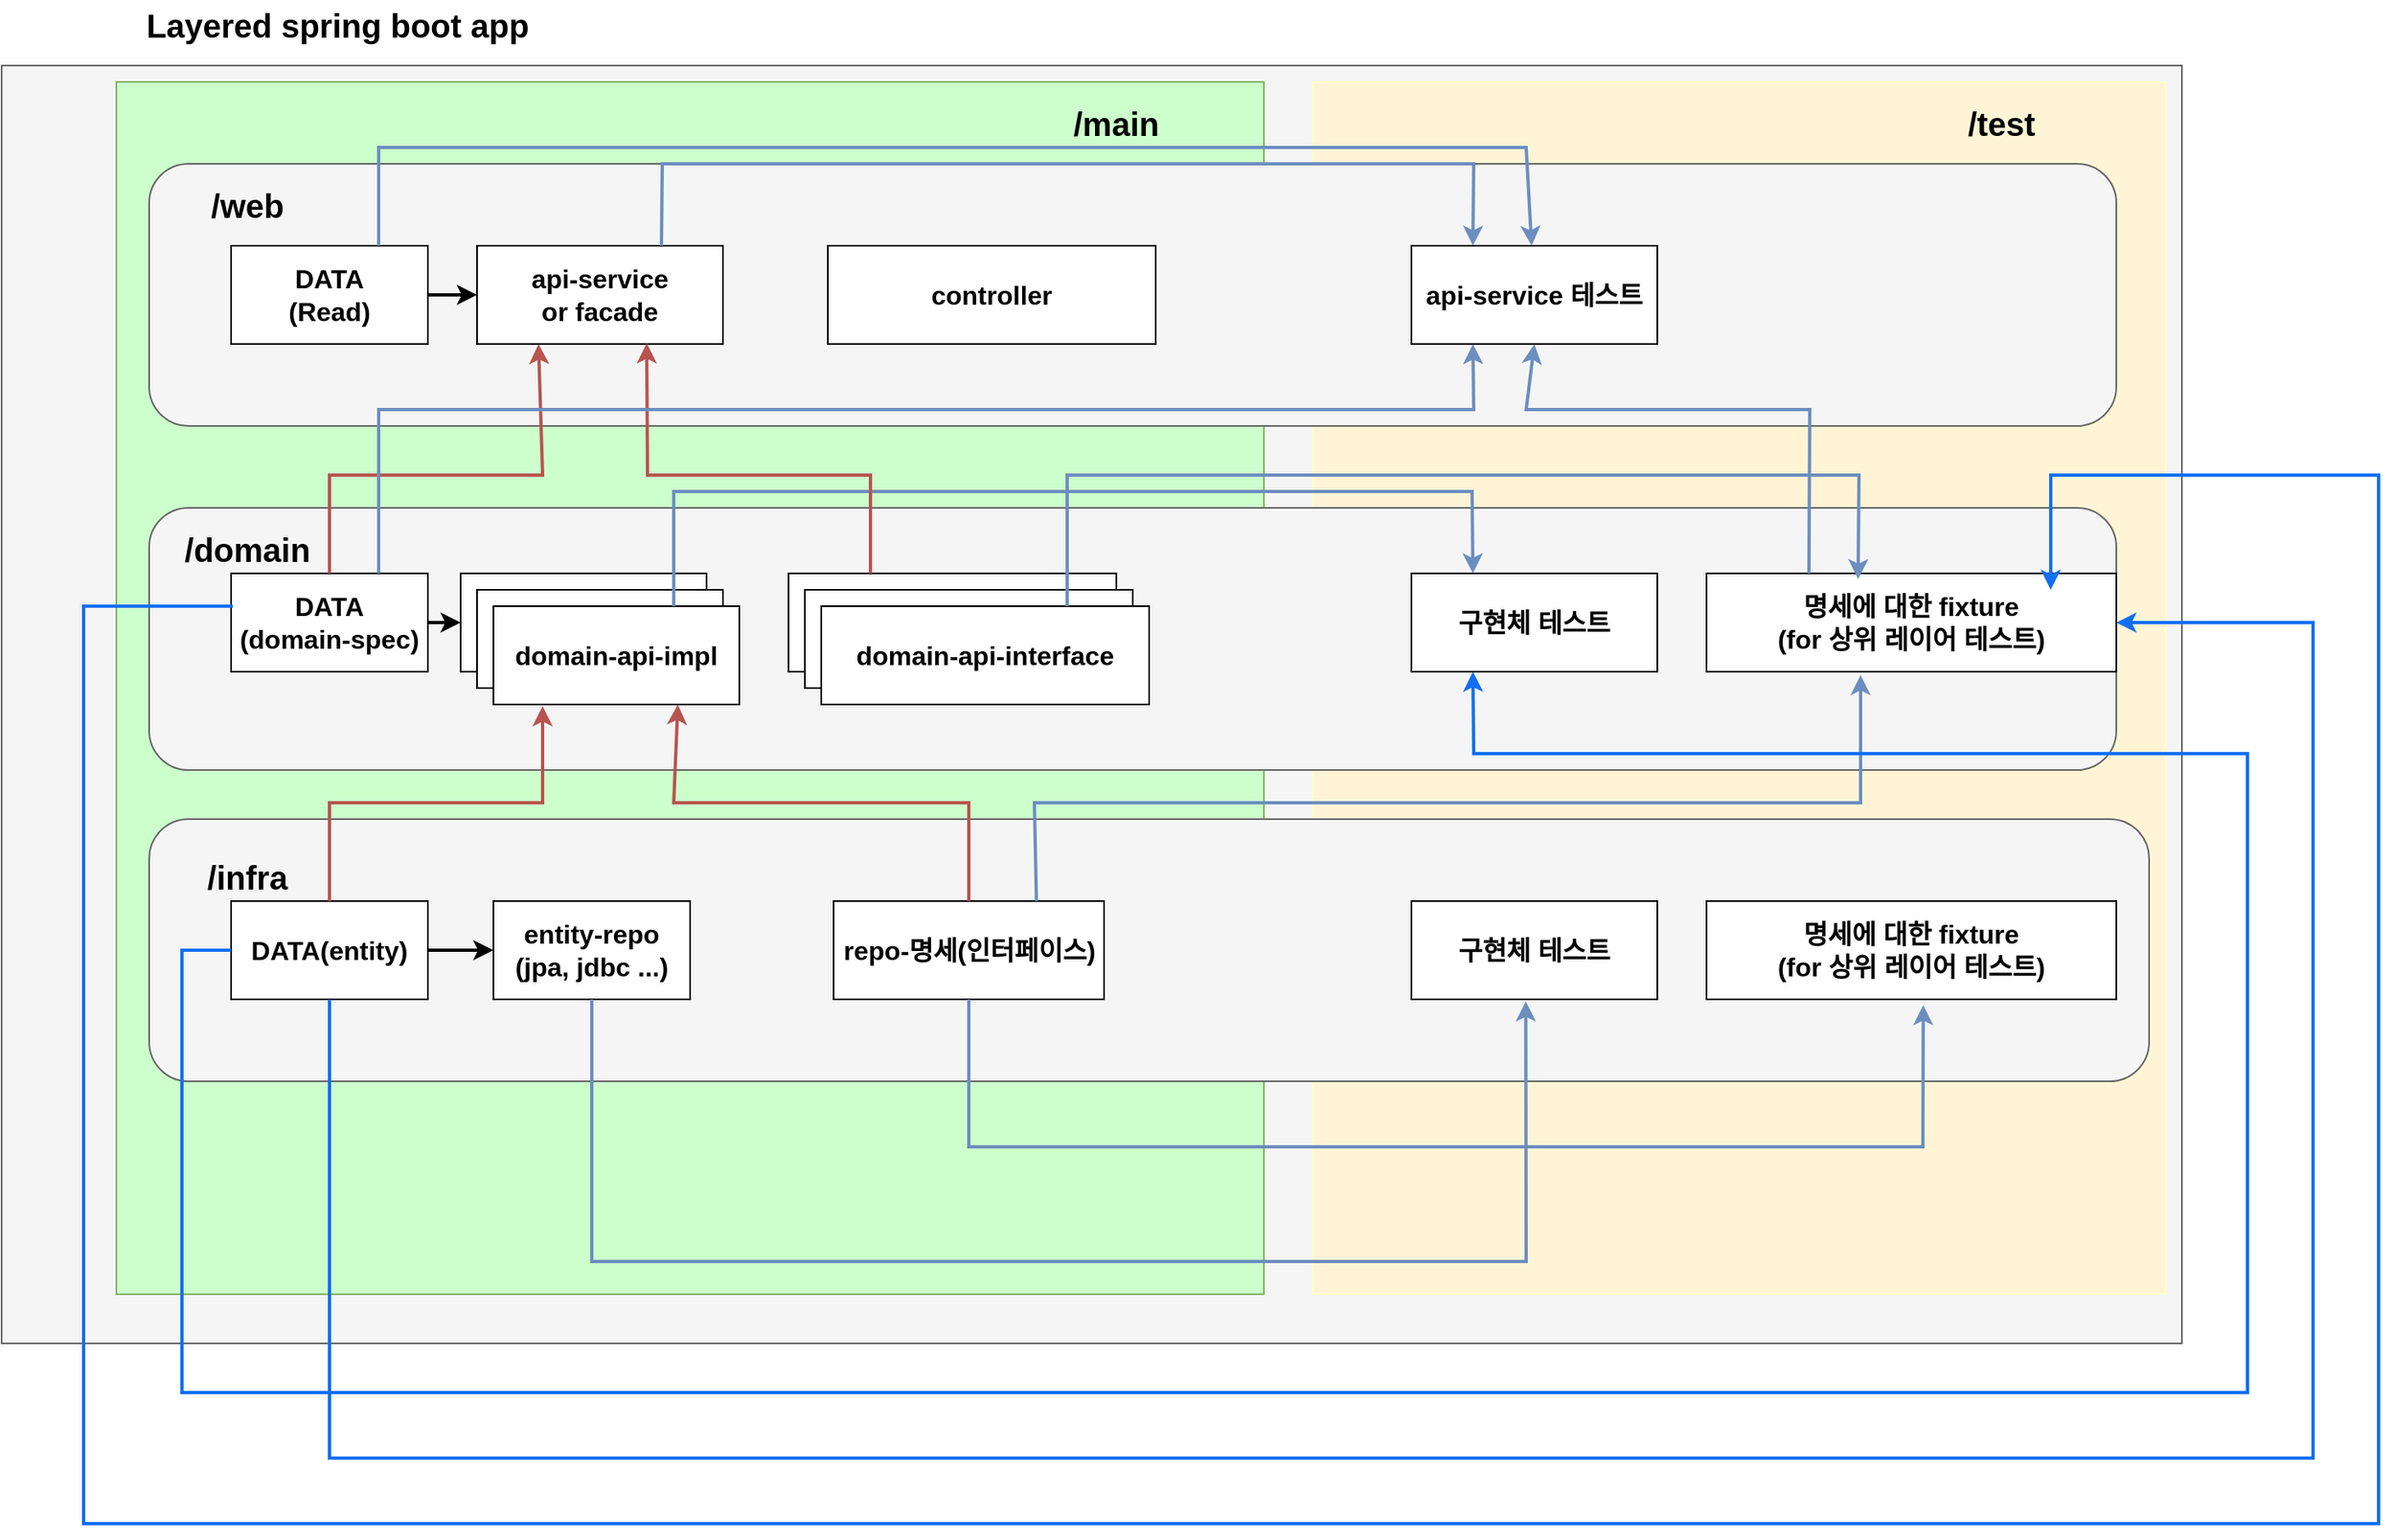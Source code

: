 <mxfile version="26.2.14" pages="10">
  <diagram name="페이지-1" id="NMgESBQWUYPld58FH72c">
    <mxGraphModel dx="2354" dy="2598" grid="1" gridSize="10" guides="1" tooltips="1" connect="1" arrows="1" fold="1" page="1" pageScale="1" pageWidth="827" pageHeight="1169" math="0" shadow="0">
      <root>
        <mxCell id="0" />
        <mxCell id="1" parent="0" />
        <mxCell id="IuKhlvaBpMDBN9rWxlXs-38" value="" style="rounded=0;whiteSpace=wrap;html=1;fillColor=#f5f5f5;fontColor=#333333;strokeColor=#666666;" vertex="1" parent="1">
          <mxGeometry x="-90" y="-10" width="1330" height="780" as="geometry" />
        </mxCell>
        <mxCell id="IuKhlvaBpMDBN9rWxlXs-53" value="" style="rounded=0;whiteSpace=wrap;html=1;fillColor=light-dark(#fff5d6, #281d00);strokeColor=#FFFFCC;" vertex="1" parent="1">
          <mxGeometry x="710" width="520" height="740" as="geometry" />
        </mxCell>
        <mxCell id="IuKhlvaBpMDBN9rWxlXs-52" value="" style="rounded=0;whiteSpace=wrap;html=1;fillColor=#CCFFCC;strokeColor=#82b366;" vertex="1" parent="1">
          <mxGeometry x="-20" width="700" height="740" as="geometry" />
        </mxCell>
        <mxCell id="IuKhlvaBpMDBN9rWxlXs-1" value="" style="rounded=1;whiteSpace=wrap;html=1;fillColor=#f5f5f5;fontColor=#333333;strokeColor=#666666;" vertex="1" parent="1">
          <mxGeometry y="50" width="1200" height="160" as="geometry" />
        </mxCell>
        <mxCell id="IuKhlvaBpMDBN9rWxlXs-5" value="" style="rounded=1;whiteSpace=wrap;html=1;fillColor=#f5f5f5;strokeColor=#666666;fontColor=#333333;" vertex="1" parent="1">
          <mxGeometry y="260" width="1200" height="160" as="geometry" />
        </mxCell>
        <mxCell id="IuKhlvaBpMDBN9rWxlXs-6" value="" style="rounded=1;whiteSpace=wrap;html=1;fillColor=#f5f5f5;strokeColor=#666666;fontColor=#333333;" vertex="1" parent="1">
          <mxGeometry y="450" width="1220" height="160" as="geometry" />
        </mxCell>
        <mxCell id="IuKhlvaBpMDBN9rWxlXs-7" value="&lt;font style=&quot;font-size: 16px;&quot;&gt;&lt;b style=&quot;&quot;&gt;DATA(entity)&lt;/b&gt;&lt;/font&gt;" style="rounded=0;whiteSpace=wrap;html=1;" vertex="1" parent="1">
          <mxGeometry x="50" y="500" width="120" height="60" as="geometry" />
        </mxCell>
        <mxCell id="IuKhlvaBpMDBN9rWxlXs-10" value="&lt;font style=&quot;font-size: 16px;&quot;&gt;&lt;b style=&quot;&quot;&gt;entity-repo&lt;br&gt;(jpa, jdbc ...)&lt;/b&gt;&lt;/font&gt;" style="rounded=0;whiteSpace=wrap;html=1;" vertex="1" parent="1">
          <mxGeometry x="210" y="500" width="120" height="60" as="geometry" />
        </mxCell>
        <mxCell id="IuKhlvaBpMDBN9rWxlXs-11" value="&lt;font style=&quot;font-size: 16px;&quot;&gt;&lt;b style=&quot;&quot;&gt;repo-명세(인터페이스)&lt;/b&gt;&lt;/font&gt;" style="rounded=0;whiteSpace=wrap;html=1;" vertex="1" parent="1">
          <mxGeometry x="417.5" y="500" width="165" height="60" as="geometry" />
        </mxCell>
        <mxCell id="IuKhlvaBpMDBN9rWxlXs-13" value="&lt;font style=&quot;font-size: 16px;&quot;&gt;&lt;b style=&quot;&quot;&gt;구현체 테스트&lt;/b&gt;&lt;/font&gt;" style="rounded=0;whiteSpace=wrap;html=1;" vertex="1" parent="1">
          <mxGeometry x="770" y="500" width="150" height="60" as="geometry" />
        </mxCell>
        <mxCell id="IuKhlvaBpMDBN9rWxlXs-15" value="" style="endArrow=classic;html=1;rounded=0;exitX=0.5;exitY=1;exitDx=0;exitDy=0;entryX=0.465;entryY=1.02;entryDx=0;entryDy=0;entryPerimeter=0;fillColor=#dae8fc;strokeColor=#6c8ebf;strokeWidth=2;" edge="1" parent="1" source="IuKhlvaBpMDBN9rWxlXs-10" target="IuKhlvaBpMDBN9rWxlXs-13">
          <mxGeometry width="50" height="50" relative="1" as="geometry">
            <mxPoint x="390" y="540" as="sourcePoint" />
            <mxPoint x="845" y="540" as="targetPoint" />
            <Array as="points">
              <mxPoint x="270" y="720" />
              <mxPoint x="840" y="720" />
            </Array>
          </mxGeometry>
        </mxCell>
        <mxCell id="IuKhlvaBpMDBN9rWxlXs-16" value="&lt;font style=&quot;font-size: 16px;&quot;&gt;&lt;b style=&quot;&quot;&gt;명세에 대한 fixture&lt;br&gt;(for 상위 레이어 테스트)&lt;/b&gt;&lt;/font&gt;" style="rounded=0;whiteSpace=wrap;html=1;" vertex="1" parent="1">
          <mxGeometry x="950" y="500" width="250" height="60" as="geometry" />
        </mxCell>
        <mxCell id="IuKhlvaBpMDBN9rWxlXs-17" value="" style="endArrow=classic;html=1;rounded=0;exitX=0.5;exitY=1;exitDx=0;exitDy=0;entryX=0.529;entryY=1.059;entryDx=0;entryDy=0;entryPerimeter=0;fillColor=#dae8fc;strokeColor=#6c8ebf;strokeWidth=2;" edge="1" parent="1" source="IuKhlvaBpMDBN9rWxlXs-11" target="IuKhlvaBpMDBN9rWxlXs-16">
          <mxGeometry width="50" height="50" relative="1" as="geometry">
            <mxPoint x="390" y="540" as="sourcePoint" />
            <mxPoint x="1000" y="530" as="targetPoint" />
            <Array as="points">
              <mxPoint x="500" y="650" />
              <mxPoint x="1082" y="650" />
            </Array>
          </mxGeometry>
        </mxCell>
        <mxCell id="IuKhlvaBpMDBN9rWxlXs-18" value="&lt;font style=&quot;font-size: 16px;&quot;&gt;&lt;b style=&quot;&quot;&gt;DATA&lt;br&gt;(domain-spec)&lt;/b&gt;&lt;/font&gt;" style="rounded=0;whiteSpace=wrap;html=1;" vertex="1" parent="1">
          <mxGeometry x="50" y="300" width="120" height="60" as="geometry" />
        </mxCell>
        <mxCell id="IuKhlvaBpMDBN9rWxlXs-20" value="&lt;span style=&quot;font-size: 16px;&quot;&gt;&lt;b&gt;domain-api-interface&lt;/b&gt;&lt;/span&gt;" style="rounded=0;whiteSpace=wrap;html=1;" vertex="1" parent="1">
          <mxGeometry x="390" y="300" width="200" height="60" as="geometry" />
        </mxCell>
        <mxCell id="IuKhlvaBpMDBN9rWxlXs-21" value="&lt;span style=&quot;font-size: 16px;&quot;&gt;&lt;b&gt;domain-api-impl&lt;/b&gt;&lt;/span&gt;" style="rounded=0;whiteSpace=wrap;html=1;" vertex="1" parent="1">
          <mxGeometry x="190" y="300" width="150" height="60" as="geometry" />
        </mxCell>
        <mxCell id="IuKhlvaBpMDBN9rWxlXs-22" value="&lt;span style=&quot;font-size: 16px;&quot;&gt;&lt;b&gt;domain-api-interface&lt;/b&gt;&lt;/span&gt;" style="rounded=0;whiteSpace=wrap;html=1;" vertex="1" parent="1">
          <mxGeometry x="400" y="310" width="200" height="60" as="geometry" />
        </mxCell>
        <mxCell id="IuKhlvaBpMDBN9rWxlXs-23" value="&lt;span style=&quot;font-size: 16px;&quot;&gt;&lt;b&gt;domain-api-interface&lt;/b&gt;&lt;/span&gt;" style="rounded=0;whiteSpace=wrap;html=1;" vertex="1" parent="1">
          <mxGeometry x="410" y="320" width="200" height="60" as="geometry" />
        </mxCell>
        <mxCell id="IuKhlvaBpMDBN9rWxlXs-24" value="&lt;span style=&quot;font-size: 16px;&quot;&gt;&lt;b&gt;domain-api-impl&lt;/b&gt;&lt;/span&gt;" style="rounded=0;whiteSpace=wrap;html=1;" vertex="1" parent="1">
          <mxGeometry x="200" y="310" width="150" height="60" as="geometry" />
        </mxCell>
        <mxCell id="IuKhlvaBpMDBN9rWxlXs-25" value="&lt;span style=&quot;font-size: 16px;&quot;&gt;&lt;b&gt;domain-api-impl&lt;/b&gt;&lt;/span&gt;" style="rounded=0;whiteSpace=wrap;html=1;" vertex="1" parent="1">
          <mxGeometry x="210" y="320" width="150" height="60" as="geometry" />
        </mxCell>
        <mxCell id="IuKhlvaBpMDBN9rWxlXs-26" value="" style="endArrow=classic;html=1;rounded=0;exitX=0.5;exitY=0;exitDx=0;exitDy=0;entryX=0.75;entryY=1;entryDx=0;entryDy=0;fillColor=#f8cecc;strokeColor=#b85450;strokeWidth=2;" edge="1" parent="1" source="IuKhlvaBpMDBN9rWxlXs-11" target="IuKhlvaBpMDBN9rWxlXs-25">
          <mxGeometry width="50" height="50" relative="1" as="geometry">
            <mxPoint x="502.5" y="480" as="sourcePoint" />
            <mxPoint x="325" y="380" as="targetPoint" />
            <Array as="points">
              <mxPoint x="500" y="440" />
              <mxPoint x="320" y="440" />
            </Array>
          </mxGeometry>
        </mxCell>
        <mxCell id="IuKhlvaBpMDBN9rWxlXs-27" value="" style="endArrow=classic;html=1;rounded=0;exitX=0.5;exitY=0;exitDx=0;exitDy=0;fillColor=#f8cecc;strokeColor=#b85450;strokeWidth=2;" edge="1" parent="1" source="IuKhlvaBpMDBN9rWxlXs-7">
          <mxGeometry width="50" height="50" relative="1" as="geometry">
            <mxPoint x="390" y="540" as="sourcePoint" />
            <mxPoint x="240" y="381" as="targetPoint" />
            <Array as="points">
              <mxPoint x="110" y="440" />
              <mxPoint x="240" y="440" />
            </Array>
          </mxGeometry>
        </mxCell>
        <mxCell id="IuKhlvaBpMDBN9rWxlXs-28" value="&lt;font style=&quot;font-size: 16px;&quot;&gt;&lt;b style=&quot;&quot;&gt;구현체 테스트&lt;/b&gt;&lt;/font&gt;" style="rounded=0;whiteSpace=wrap;html=1;" vertex="1" parent="1">
          <mxGeometry x="770" y="300" width="150" height="60" as="geometry" />
        </mxCell>
        <mxCell id="IuKhlvaBpMDBN9rWxlXs-29" value="&lt;font style=&quot;font-size: 16px;&quot;&gt;&lt;b style=&quot;&quot;&gt;명세에 대한 fixture&lt;br&gt;(for 상위 레이어 테스트)&lt;/b&gt;&lt;/font&gt;" style="rounded=0;whiteSpace=wrap;html=1;" vertex="1" parent="1">
          <mxGeometry x="950" y="300" width="250" height="60" as="geometry" />
        </mxCell>
        <mxCell id="IuKhlvaBpMDBN9rWxlXs-30" value="" style="endArrow=classic;html=1;rounded=0;entryX=0.25;entryY=0;entryDx=0;entryDy=0;fillColor=#dae8fc;strokeColor=#6c8ebf;strokeWidth=2;" edge="1" parent="1" target="IuKhlvaBpMDBN9rWxlXs-28">
          <mxGeometry width="50" height="50" relative="1" as="geometry">
            <mxPoint x="320" y="320" as="sourcePoint" />
            <mxPoint x="440" y="490" as="targetPoint" />
            <Array as="points">
              <mxPoint x="320" y="250" />
              <mxPoint x="807" y="250" />
            </Array>
          </mxGeometry>
        </mxCell>
        <mxCell id="IuKhlvaBpMDBN9rWxlXs-31" value="" style="endArrow=classic;html=1;rounded=0;entryX=0.37;entryY=0.059;entryDx=0;entryDy=0;entryPerimeter=0;exitX=0.75;exitY=0;exitDx=0;exitDy=0;fillColor=#dae8fc;strokeColor=#6c8ebf;strokeWidth=2;" edge="1" parent="1" source="IuKhlvaBpMDBN9rWxlXs-23" target="IuKhlvaBpMDBN9rWxlXs-29">
          <mxGeometry width="50" height="50" relative="1" as="geometry">
            <mxPoint x="390" y="540" as="sourcePoint" />
            <mxPoint x="440" y="490" as="targetPoint" />
            <Array as="points">
              <mxPoint x="560" y="240" />
              <mxPoint x="1043" y="240" />
            </Array>
          </mxGeometry>
        </mxCell>
        <mxCell id="IuKhlvaBpMDBN9rWxlXs-32" value="&lt;font style=&quot;font-size: 16px;&quot;&gt;&lt;b style=&quot;&quot;&gt;DATA&lt;br&gt;(Read)&lt;/b&gt;&lt;/font&gt;" style="rounded=0;whiteSpace=wrap;html=1;" vertex="1" parent="1">
          <mxGeometry x="50" y="100" width="120" height="60" as="geometry" />
        </mxCell>
        <mxCell id="IuKhlvaBpMDBN9rWxlXs-33" value="&lt;span style=&quot;font-size: 16px;&quot;&gt;&lt;b&gt;controller&lt;/b&gt;&lt;/span&gt;" style="rounded=0;whiteSpace=wrap;html=1;" vertex="1" parent="1">
          <mxGeometry x="414" y="100" width="200" height="60" as="geometry" />
        </mxCell>
        <mxCell id="IuKhlvaBpMDBN9rWxlXs-35" value="&lt;span style=&quot;font-size: 16px;&quot;&gt;&lt;b&gt;api-service&lt;br&gt;or facade&lt;/b&gt;&lt;/span&gt;" style="rounded=0;whiteSpace=wrap;html=1;" vertex="1" parent="1">
          <mxGeometry x="200" y="100" width="150" height="60" as="geometry" />
        </mxCell>
        <mxCell id="IuKhlvaBpMDBN9rWxlXs-36" value="" style="endArrow=classic;html=1;rounded=0;exitX=0.25;exitY=0;exitDx=0;exitDy=0;entryX=0.69;entryY=0.992;entryDx=0;entryDy=0;entryPerimeter=0;fillColor=#f8cecc;strokeColor=#b85450;strokeWidth=2;" edge="1" parent="1" source="IuKhlvaBpMDBN9rWxlXs-20" target="IuKhlvaBpMDBN9rWxlXs-35">
          <mxGeometry width="50" height="50" relative="1" as="geometry">
            <mxPoint x="390" y="540" as="sourcePoint" />
            <mxPoint x="440" y="490" as="targetPoint" />
            <Array as="points">
              <mxPoint x="440" y="240" />
              <mxPoint x="304" y="240" />
            </Array>
          </mxGeometry>
        </mxCell>
        <mxCell id="IuKhlvaBpMDBN9rWxlXs-37" value="" style="endArrow=classic;html=1;rounded=0;entryX=0.25;entryY=1;entryDx=0;entryDy=0;exitX=0.5;exitY=0;exitDx=0;exitDy=0;fillColor=#f8cecc;strokeColor=#b85450;strokeWidth=2;" edge="1" parent="1" source="IuKhlvaBpMDBN9rWxlXs-18" target="IuKhlvaBpMDBN9rWxlXs-35">
          <mxGeometry width="50" height="50" relative="1" as="geometry">
            <mxPoint x="390" y="540" as="sourcePoint" />
            <mxPoint x="440" y="490" as="targetPoint" />
            <Array as="points">
              <mxPoint x="110" y="240" />
              <mxPoint x="240" y="240" />
            </Array>
          </mxGeometry>
        </mxCell>
        <mxCell id="IuKhlvaBpMDBN9rWxlXs-39" value="" style="endArrow=classic;html=1;rounded=0;exitX=0.75;exitY=0;exitDx=0;exitDy=0;entryX=0.376;entryY=1.034;entryDx=0;entryDy=0;entryPerimeter=0;fillColor=#dae8fc;strokeColor=#6c8ebf;strokeWidth=2;" edge="1" parent="1" source="IuKhlvaBpMDBN9rWxlXs-11" target="IuKhlvaBpMDBN9rWxlXs-29">
          <mxGeometry width="50" height="50" relative="1" as="geometry">
            <mxPoint x="590" y="560" as="sourcePoint" />
            <mxPoint x="640" y="510" as="targetPoint" />
            <Array as="points">
              <mxPoint x="540" y="440" />
              <mxPoint x="1044" y="440" />
            </Array>
          </mxGeometry>
        </mxCell>
        <mxCell id="IuKhlvaBpMDBN9rWxlXs-41" value="" style="endArrow=classic;html=1;rounded=0;exitX=0;exitY=0.5;exitDx=0;exitDy=0;entryX=0.25;entryY=1;entryDx=0;entryDy=0;fillColor=#dae8fc;strokeColor=light-dark(#126ff3, #5c79a3);strokeWidth=2;" edge="1" parent="1" source="IuKhlvaBpMDBN9rWxlXs-7" target="IuKhlvaBpMDBN9rWxlXs-28">
          <mxGeometry width="50" height="50" relative="1" as="geometry">
            <mxPoint x="700" y="540" as="sourcePoint" />
            <mxPoint x="750" y="490" as="targetPoint" />
            <Array as="points">
              <mxPoint x="20" y="530" />
              <mxPoint x="20" y="800" />
              <mxPoint x="1280" y="800" />
              <mxPoint x="1280" y="410" />
              <mxPoint x="808" y="410" />
            </Array>
          </mxGeometry>
        </mxCell>
        <mxCell id="IuKhlvaBpMDBN9rWxlXs-43" value="" style="endArrow=classic;html=1;rounded=0;exitX=0.5;exitY=1;exitDx=0;exitDy=0;entryX=1;entryY=0.5;entryDx=0;entryDy=0;fillColor=#dae8fc;strokeColor=light-dark(#126ff3, #5c79a3);strokeWidth=2;" edge="1" parent="1" source="IuKhlvaBpMDBN9rWxlXs-7" target="IuKhlvaBpMDBN9rWxlXs-29">
          <mxGeometry width="50" height="50" relative="1" as="geometry">
            <mxPoint x="70" y="520" as="sourcePoint" />
            <mxPoint x="818" y="370" as="targetPoint" />
            <Array as="points">
              <mxPoint x="110" y="840" />
              <mxPoint x="1320" y="840" />
              <mxPoint x="1320" y="330" />
              <mxPoint x="1250" y="330" />
            </Array>
          </mxGeometry>
        </mxCell>
        <mxCell id="IuKhlvaBpMDBN9rWxlXs-45" value="" style="endArrow=classic;html=1;rounded=0;entryX=0.84;entryY=0.167;entryDx=0;entryDy=0;fillColor=#dae8fc;strokeColor=light-dark(#126ff3, #5c79a3);entryPerimeter=0;strokeWidth=2;" edge="1" parent="1" target="IuKhlvaBpMDBN9rWxlXs-29">
          <mxGeometry width="50" height="50" relative="1" as="geometry">
            <mxPoint x="51" y="320" as="sourcePoint" />
            <mxPoint x="818" y="370" as="targetPoint" />
            <Array as="points">
              <mxPoint x="-40" y="320" />
              <mxPoint x="-40" y="520" />
              <mxPoint x="-40" y="880" />
              <mxPoint x="1360" y="880" />
              <mxPoint x="1360" y="240" />
              <mxPoint x="1160" y="240" />
            </Array>
          </mxGeometry>
        </mxCell>
        <mxCell id="IuKhlvaBpMDBN9rWxlXs-47" value="&lt;span style=&quot;font-size: 16px;&quot;&gt;&lt;b&gt;api-service 테스트&lt;/b&gt;&lt;/span&gt;" style="rounded=0;whiteSpace=wrap;html=1;" vertex="1" parent="1">
          <mxGeometry x="770" y="100" width="150" height="60" as="geometry" />
        </mxCell>
        <mxCell id="IuKhlvaBpMDBN9rWxlXs-48" value="" style="endArrow=classic;html=1;rounded=0;exitX=0.75;exitY=0;exitDx=0;exitDy=0;fillColor=#dae8fc;strokeColor=#6c8ebf;strokeWidth=2;" edge="1" parent="1" source="IuKhlvaBpMDBN9rWxlXs-32" target="IuKhlvaBpMDBN9rWxlXs-47">
          <mxGeometry width="50" height="50" relative="1" as="geometry">
            <mxPoint x="700" y="470" as="sourcePoint" />
            <mxPoint x="750" y="420" as="targetPoint" />
            <Array as="points">
              <mxPoint x="140" y="40" />
              <mxPoint x="840" y="40" />
            </Array>
          </mxGeometry>
        </mxCell>
        <mxCell id="IuKhlvaBpMDBN9rWxlXs-49" value="" style="endArrow=classic;html=1;rounded=0;entryX=0.25;entryY=0;entryDx=0;entryDy=0;exitX=0.75;exitY=0;exitDx=0;exitDy=0;fillColor=#dae8fc;strokeColor=#6c8ebf;strokeWidth=2;" edge="1" parent="1" source="IuKhlvaBpMDBN9rWxlXs-35" target="IuKhlvaBpMDBN9rWxlXs-47">
          <mxGeometry width="50" height="50" relative="1" as="geometry">
            <mxPoint x="1620" y="290" as="sourcePoint" />
            <mxPoint x="750" y="420" as="targetPoint" />
            <Array as="points">
              <mxPoint x="313" y="50" />
              <mxPoint x="808" y="50" />
            </Array>
          </mxGeometry>
        </mxCell>
        <mxCell id="IuKhlvaBpMDBN9rWxlXs-50" value="" style="endArrow=classic;html=1;rounded=0;entryX=0.25;entryY=1;entryDx=0;entryDy=0;exitX=0.75;exitY=0;exitDx=0;exitDy=0;fillColor=#dae8fc;strokeColor=#6c8ebf;strokeWidth=2;" edge="1" parent="1" source="IuKhlvaBpMDBN9rWxlXs-18" target="IuKhlvaBpMDBN9rWxlXs-47">
          <mxGeometry width="50" height="50" relative="1" as="geometry">
            <mxPoint x="700" y="470" as="sourcePoint" />
            <mxPoint x="750" y="420" as="targetPoint" />
            <Array as="points">
              <mxPoint x="140" y="200" />
              <mxPoint x="808" y="200" />
            </Array>
          </mxGeometry>
        </mxCell>
        <mxCell id="IuKhlvaBpMDBN9rWxlXs-51" value="" style="endArrow=classic;html=1;rounded=0;entryX=0.5;entryY=1;entryDx=0;entryDy=0;exitX=0.25;exitY=0;exitDx=0;exitDy=0;fillColor=#dae8fc;strokeColor=#6c8ebf;strokeWidth=2;" edge="1" parent="1" source="IuKhlvaBpMDBN9rWxlXs-29" target="IuKhlvaBpMDBN9rWxlXs-47">
          <mxGeometry width="50" height="50" relative="1" as="geometry">
            <mxPoint x="700" y="470" as="sourcePoint" />
            <mxPoint x="750" y="420" as="targetPoint" />
            <Array as="points">
              <mxPoint x="1013" y="200" />
              <mxPoint x="840" y="200" />
            </Array>
          </mxGeometry>
        </mxCell>
        <mxCell id="IuKhlvaBpMDBN9rWxlXs-54" value="&lt;b&gt;&lt;font style=&quot;font-size: 20px;&quot;&gt;Layered spring boot app&lt;/font&gt;&lt;/b&gt;" style="text;html=1;align=center;verticalAlign=middle;whiteSpace=wrap;rounded=0;" vertex="1" parent="1">
          <mxGeometry x="-40" y="-50" width="310" height="30" as="geometry" />
        </mxCell>
        <mxCell id="IuKhlvaBpMDBN9rWxlXs-55" value="&lt;b&gt;&lt;font style=&quot;font-size: 20px;&quot;&gt;/main&lt;/font&gt;&lt;/b&gt;" style="text;html=1;align=center;verticalAlign=middle;whiteSpace=wrap;rounded=0;" vertex="1" parent="1">
          <mxGeometry x="520" y="10" width="140" height="30" as="geometry" />
        </mxCell>
        <mxCell id="IuKhlvaBpMDBN9rWxlXs-56" value="&lt;b&gt;&lt;font style=&quot;font-size: 20px;&quot;&gt;/test&lt;/font&gt;&lt;/b&gt;" style="text;html=1;align=center;verticalAlign=middle;whiteSpace=wrap;rounded=0;" vertex="1" parent="1">
          <mxGeometry x="1060" y="10" width="140" height="30" as="geometry" />
        </mxCell>
        <mxCell id="IuKhlvaBpMDBN9rWxlXs-57" value="&lt;b&gt;&lt;font style=&quot;font-size: 20px;&quot;&gt;/web&lt;/font&gt;&lt;/b&gt;" style="text;html=1;align=center;verticalAlign=middle;whiteSpace=wrap;rounded=0;" vertex="1" parent="1">
          <mxGeometry x="-10" y="60" width="140" height="30" as="geometry" />
        </mxCell>
        <mxCell id="IuKhlvaBpMDBN9rWxlXs-58" value="&lt;b&gt;&lt;font style=&quot;font-size: 20px;&quot;&gt;/domain&lt;/font&gt;&lt;/b&gt;" style="text;html=1;align=center;verticalAlign=middle;whiteSpace=wrap;rounded=0;" vertex="1" parent="1">
          <mxGeometry x="-10" y="270" width="140" height="30" as="geometry" />
        </mxCell>
        <mxCell id="IuKhlvaBpMDBN9rWxlXs-60" value="&lt;b&gt;&lt;font style=&quot;font-size: 20px;&quot;&gt;/infra&lt;/font&gt;&lt;/b&gt;" style="text;html=1;align=center;verticalAlign=middle;whiteSpace=wrap;rounded=0;" vertex="1" parent="1">
          <mxGeometry x="-10" y="470" width="140" height="30" as="geometry" />
        </mxCell>
        <mxCell id="IuKhlvaBpMDBN9rWxlXs-61" value="" style="endArrow=classic;html=1;rounded=0;exitX=1;exitY=0.5;exitDx=0;exitDy=0;strokeWidth=2;" edge="1" parent="1" source="IuKhlvaBpMDBN9rWxlXs-7" target="IuKhlvaBpMDBN9rWxlXs-10">
          <mxGeometry width="50" height="50" relative="1" as="geometry">
            <mxPoint x="340" y="460" as="sourcePoint" />
            <mxPoint x="390" y="410" as="targetPoint" />
          </mxGeometry>
        </mxCell>
        <mxCell id="IuKhlvaBpMDBN9rWxlXs-62" value="" style="endArrow=classic;html=1;rounded=0;exitX=1;exitY=0.5;exitDx=0;exitDy=0;strokeWidth=2;entryX=0;entryY=0.5;entryDx=0;entryDy=0;" edge="1" parent="1" source="IuKhlvaBpMDBN9rWxlXs-18" target="IuKhlvaBpMDBN9rWxlXs-21">
          <mxGeometry width="50" height="50" relative="1" as="geometry">
            <mxPoint x="180" y="540" as="sourcePoint" />
            <mxPoint x="220" y="540" as="targetPoint" />
          </mxGeometry>
        </mxCell>
        <mxCell id="IuKhlvaBpMDBN9rWxlXs-63" value="" style="endArrow=classic;html=1;rounded=0;strokeWidth=2;entryX=0;entryY=0.5;entryDx=0;entryDy=0;" edge="1" parent="1" source="IuKhlvaBpMDBN9rWxlXs-32" target="IuKhlvaBpMDBN9rWxlXs-35">
          <mxGeometry width="50" height="50" relative="1" as="geometry">
            <mxPoint x="180" y="340" as="sourcePoint" />
            <mxPoint x="200" y="340" as="targetPoint" />
          </mxGeometry>
        </mxCell>
      </root>
    </mxGraphModel>
  </diagram>
  <diagram id="-H2Hs4r80nsyXuHlAXKi" name="페이지-2">
    <mxGraphModel dx="2957" dy="2598" grid="1" gridSize="10" guides="1" tooltips="1" connect="1" arrows="1" fold="1" page="1" pageScale="1" pageWidth="827" pageHeight="1169" math="0" shadow="0">
      <root>
        <mxCell id="0" />
        <mxCell id="1" parent="0" />
        <mxCell id="RFhGDE8mao0WP0tSnoM4-1" value="" style="rounded=0;whiteSpace=wrap;html=1;fillColor=#f5f5f5;fontColor=#333333;strokeColor=#666666;" vertex="1" parent="1">
          <mxGeometry x="-90" y="-10" width="1330" height="780" as="geometry" />
        </mxCell>
        <mxCell id="RFhGDE8mao0WP0tSnoM4-2" value="" style="rounded=0;whiteSpace=wrap;html=1;fillColor=light-dark(#fff5d6, #281d00);strokeColor=#FFFFCC;" vertex="1" parent="1">
          <mxGeometry x="710" width="520" height="740" as="geometry" />
        </mxCell>
        <mxCell id="RFhGDE8mao0WP0tSnoM4-3" value="" style="rounded=0;whiteSpace=wrap;html=1;fillColor=#CCFFCC;strokeColor=#82b366;" vertex="1" parent="1">
          <mxGeometry x="-20" width="700" height="740" as="geometry" />
        </mxCell>
        <mxCell id="RFhGDE8mao0WP0tSnoM4-4" value="" style="rounded=1;whiteSpace=wrap;html=1;fillColor=#f5f5f5;fontColor=#333333;strokeColor=#666666;" vertex="1" parent="1">
          <mxGeometry y="50" width="1200" height="160" as="geometry" />
        </mxCell>
        <mxCell id="RFhGDE8mao0WP0tSnoM4-5" value="" style="rounded=1;whiteSpace=wrap;html=1;fillColor=#f5f5f5;strokeColor=#666666;fontColor=#333333;" vertex="1" parent="1">
          <mxGeometry y="260" width="1200" height="160" as="geometry" />
        </mxCell>
        <mxCell id="RFhGDE8mao0WP0tSnoM4-6" value="" style="rounded=1;whiteSpace=wrap;html=1;fillColor=#f5f5f5;strokeColor=#666666;fontColor=#333333;" vertex="1" parent="1">
          <mxGeometry y="450" width="1220" height="160" as="geometry" />
        </mxCell>
        <mxCell id="RFhGDE8mao0WP0tSnoM4-7" value="&lt;font style=&quot;font-size: 16px;&quot;&gt;&lt;b style=&quot;&quot;&gt;DATA(entity)&lt;/b&gt;&lt;/font&gt;" style="rounded=0;whiteSpace=wrap;html=1;fillColor=#f8cecc;strokeColor=#b85450;" vertex="1" parent="1">
          <mxGeometry x="50" y="500" width="120" height="60" as="geometry" />
        </mxCell>
        <mxCell id="RFhGDE8mao0WP0tSnoM4-8" value="&lt;font style=&quot;font-size: 16px;&quot;&gt;&lt;b style=&quot;&quot;&gt;entity-repo&lt;br&gt;(jpa, jdbc ...)&lt;/b&gt;&lt;/font&gt;" style="rounded=0;whiteSpace=wrap;html=1;" vertex="1" parent="1">
          <mxGeometry x="210" y="500" width="120" height="60" as="geometry" />
        </mxCell>
        <mxCell id="RFhGDE8mao0WP0tSnoM4-9" value="&lt;font style=&quot;font-size: 16px;&quot;&gt;&lt;b style=&quot;&quot;&gt;repo-명세(인터페이스)&lt;/b&gt;&lt;/font&gt;" style="rounded=0;whiteSpace=wrap;html=1;fillColor=#f8cecc;strokeColor=#b85450;" vertex="1" parent="1">
          <mxGeometry x="417.5" y="500" width="165" height="60" as="geometry" />
        </mxCell>
        <mxCell id="RFhGDE8mao0WP0tSnoM4-10" value="&lt;font style=&quot;font-size: 16px;&quot;&gt;&lt;b style=&quot;&quot;&gt;구현체 테스트&lt;/b&gt;&lt;/font&gt;" style="rounded=0;whiteSpace=wrap;html=1;" vertex="1" parent="1">
          <mxGeometry x="770" y="500" width="150" height="60" as="geometry" />
        </mxCell>
        <mxCell id="RFhGDE8mao0WP0tSnoM4-11" value="" style="endArrow=classic;html=1;rounded=0;exitX=0.5;exitY=1;exitDx=0;exitDy=0;entryX=0.465;entryY=1.02;entryDx=0;entryDy=0;entryPerimeter=0;fillColor=#dae8fc;strokeColor=#6c8ebf;strokeWidth=2;" edge="1" parent="1" source="RFhGDE8mao0WP0tSnoM4-8" target="RFhGDE8mao0WP0tSnoM4-10">
          <mxGeometry width="50" height="50" relative="1" as="geometry">
            <mxPoint x="390" y="540" as="sourcePoint" />
            <mxPoint x="845" y="540" as="targetPoint" />
            <Array as="points">
              <mxPoint x="270" y="720" />
              <mxPoint x="840" y="720" />
            </Array>
          </mxGeometry>
        </mxCell>
        <mxCell id="RFhGDE8mao0WP0tSnoM4-12" value="&lt;font style=&quot;font-size: 16px;&quot;&gt;&lt;b style=&quot;&quot;&gt;명세에 대한 fixture&lt;br&gt;(for 상위 레이어 테스트)&lt;/b&gt;&lt;/font&gt;" style="rounded=0;whiteSpace=wrap;html=1;" vertex="1" parent="1">
          <mxGeometry x="950" y="500" width="250" height="60" as="geometry" />
        </mxCell>
        <mxCell id="RFhGDE8mao0WP0tSnoM4-13" value="" style="endArrow=classic;html=1;rounded=0;exitX=0.5;exitY=1;exitDx=0;exitDy=0;entryX=0.529;entryY=1.059;entryDx=0;entryDy=0;entryPerimeter=0;fillColor=#dae8fc;strokeColor=#6c8ebf;strokeWidth=2;" edge="1" parent="1" source="RFhGDE8mao0WP0tSnoM4-9" target="RFhGDE8mao0WP0tSnoM4-12">
          <mxGeometry width="50" height="50" relative="1" as="geometry">
            <mxPoint x="390" y="540" as="sourcePoint" />
            <mxPoint x="1000" y="530" as="targetPoint" />
            <Array as="points">
              <mxPoint x="500" y="650" />
              <mxPoint x="1082" y="650" />
            </Array>
          </mxGeometry>
        </mxCell>
        <mxCell id="RFhGDE8mao0WP0tSnoM4-14" value="&lt;font style=&quot;font-size: 16px;&quot;&gt;&lt;b style=&quot;&quot;&gt;DATA&lt;br&gt;(domain-spec)&lt;/b&gt;&lt;/font&gt;" style="rounded=0;whiteSpace=wrap;html=1;fillColor=#f8cecc;strokeColor=#b85450;" vertex="1" parent="1">
          <mxGeometry x="50" y="300" width="120" height="60" as="geometry" />
        </mxCell>
        <mxCell id="RFhGDE8mao0WP0tSnoM4-15" value="&lt;span style=&quot;font-size: 16px;&quot;&gt;&lt;b&gt;domain-api-interface&lt;/b&gt;&lt;/span&gt;" style="rounded=0;whiteSpace=wrap;html=1;fillColor=#f8cecc;strokeColor=#b85450;" vertex="1" parent="1">
          <mxGeometry x="390" y="300" width="200" height="60" as="geometry" />
        </mxCell>
        <mxCell id="RFhGDE8mao0WP0tSnoM4-16" value="&lt;span style=&quot;font-size: 16px;&quot;&gt;&lt;b&gt;domain-api-impl&lt;/b&gt;&lt;/span&gt;" style="rounded=0;whiteSpace=wrap;html=1;" vertex="1" parent="1">
          <mxGeometry x="190" y="300" width="150" height="60" as="geometry" />
        </mxCell>
        <mxCell id="RFhGDE8mao0WP0tSnoM4-17" value="&lt;span style=&quot;font-size: 16px;&quot;&gt;&lt;b&gt;domain-api-interface&lt;/b&gt;&lt;/span&gt;" style="rounded=0;whiteSpace=wrap;html=1;fillColor=#f8cecc;strokeColor=#b85450;" vertex="1" parent="1">
          <mxGeometry x="400" y="310" width="200" height="60" as="geometry" />
        </mxCell>
        <mxCell id="RFhGDE8mao0WP0tSnoM4-18" value="&lt;span style=&quot;font-size: 16px;&quot;&gt;&lt;b&gt;domain-api-interface&lt;/b&gt;&lt;/span&gt;" style="rounded=0;whiteSpace=wrap;html=1;fillColor=#f8cecc;strokeColor=#b85450;" vertex="1" parent="1">
          <mxGeometry x="410" y="320" width="200" height="60" as="geometry" />
        </mxCell>
        <mxCell id="RFhGDE8mao0WP0tSnoM4-19" value="&lt;span style=&quot;font-size: 16px;&quot;&gt;&lt;b&gt;domain-api-impl&lt;/b&gt;&lt;/span&gt;" style="rounded=0;whiteSpace=wrap;html=1;" vertex="1" parent="1">
          <mxGeometry x="200" y="310" width="150" height="60" as="geometry" />
        </mxCell>
        <mxCell id="RFhGDE8mao0WP0tSnoM4-20" value="&lt;span style=&quot;font-size: 16px;&quot;&gt;&lt;b&gt;domain-api-impl&lt;/b&gt;&lt;/span&gt;" style="rounded=0;whiteSpace=wrap;html=1;" vertex="1" parent="1">
          <mxGeometry x="210" y="320" width="150" height="60" as="geometry" />
        </mxCell>
        <mxCell id="RFhGDE8mao0WP0tSnoM4-21" value="" style="endArrow=classic;html=1;rounded=0;exitX=0.5;exitY=0;exitDx=0;exitDy=0;entryX=0.75;entryY=1;entryDx=0;entryDy=0;fillColor=#f8cecc;strokeColor=#b85450;strokeWidth=2;" edge="1" parent="1" source="RFhGDE8mao0WP0tSnoM4-9" target="RFhGDE8mao0WP0tSnoM4-20">
          <mxGeometry width="50" height="50" relative="1" as="geometry">
            <mxPoint x="502.5" y="480" as="sourcePoint" />
            <mxPoint x="325" y="380" as="targetPoint" />
            <Array as="points">
              <mxPoint x="500" y="440" />
              <mxPoint x="320" y="440" />
            </Array>
          </mxGeometry>
        </mxCell>
        <mxCell id="RFhGDE8mao0WP0tSnoM4-22" value="" style="endArrow=classic;html=1;rounded=0;exitX=0.5;exitY=0;exitDx=0;exitDy=0;fillColor=#f8cecc;strokeColor=#b85450;strokeWidth=2;" edge="1" parent="1" source="RFhGDE8mao0WP0tSnoM4-7">
          <mxGeometry width="50" height="50" relative="1" as="geometry">
            <mxPoint x="390" y="540" as="sourcePoint" />
            <mxPoint x="240" y="381" as="targetPoint" />
            <Array as="points">
              <mxPoint x="110" y="440" />
              <mxPoint x="240" y="440" />
            </Array>
          </mxGeometry>
        </mxCell>
        <mxCell id="RFhGDE8mao0WP0tSnoM4-23" value="&lt;font style=&quot;font-size: 16px;&quot;&gt;&lt;b style=&quot;&quot;&gt;구현체 테스트&lt;/b&gt;&lt;/font&gt;" style="rounded=0;whiteSpace=wrap;html=1;" vertex="1" parent="1">
          <mxGeometry x="770" y="300" width="150" height="60" as="geometry" />
        </mxCell>
        <mxCell id="RFhGDE8mao0WP0tSnoM4-24" value="&lt;font style=&quot;font-size: 16px;&quot;&gt;&lt;b style=&quot;&quot;&gt;명세에 대한 fixture&lt;br&gt;(for 상위 레이어 테스트)&lt;/b&gt;&lt;/font&gt;" style="rounded=0;whiteSpace=wrap;html=1;" vertex="1" parent="1">
          <mxGeometry x="950" y="300" width="250" height="60" as="geometry" />
        </mxCell>
        <mxCell id="RFhGDE8mao0WP0tSnoM4-25" value="" style="endArrow=classic;html=1;rounded=0;entryX=0.25;entryY=0;entryDx=0;entryDy=0;fillColor=#dae8fc;strokeColor=#6c8ebf;strokeWidth=2;" edge="1" parent="1" target="RFhGDE8mao0WP0tSnoM4-23">
          <mxGeometry width="50" height="50" relative="1" as="geometry">
            <mxPoint x="320" y="320" as="sourcePoint" />
            <mxPoint x="440" y="490" as="targetPoint" />
            <Array as="points">
              <mxPoint x="320" y="250" />
              <mxPoint x="807" y="250" />
            </Array>
          </mxGeometry>
        </mxCell>
        <mxCell id="RFhGDE8mao0WP0tSnoM4-26" value="" style="endArrow=classic;html=1;rounded=0;entryX=0.37;entryY=0.059;entryDx=0;entryDy=0;entryPerimeter=0;exitX=0.75;exitY=0;exitDx=0;exitDy=0;fillColor=#dae8fc;strokeColor=#6c8ebf;strokeWidth=2;" edge="1" parent="1" source="RFhGDE8mao0WP0tSnoM4-18" target="RFhGDE8mao0WP0tSnoM4-24">
          <mxGeometry width="50" height="50" relative="1" as="geometry">
            <mxPoint x="390" y="540" as="sourcePoint" />
            <mxPoint x="440" y="490" as="targetPoint" />
            <Array as="points">
              <mxPoint x="560" y="240" />
              <mxPoint x="1043" y="240" />
            </Array>
          </mxGeometry>
        </mxCell>
        <mxCell id="RFhGDE8mao0WP0tSnoM4-27" value="&lt;font style=&quot;font-size: 16px;&quot;&gt;&lt;b style=&quot;&quot;&gt;DATA&lt;br&gt;(Read)&lt;/b&gt;&lt;/font&gt;" style="rounded=0;whiteSpace=wrap;html=1;fillColor=#f8cecc;strokeColor=#b85450;" vertex="1" parent="1">
          <mxGeometry x="10" y="100" width="120" height="60" as="geometry" />
        </mxCell>
        <mxCell id="RFhGDE8mao0WP0tSnoM4-28" value="&lt;span style=&quot;font-size: 16px;&quot;&gt;&lt;b&gt;controller&lt;/b&gt;&lt;/span&gt;" style="rounded=0;whiteSpace=wrap;html=1;" vertex="1" parent="1">
          <mxGeometry x="432.5" y="60" width="150" height="30" as="geometry" />
        </mxCell>
        <mxCell id="RFhGDE8mao0WP0tSnoM4-29" value="&lt;span style=&quot;font-size: 16px;&quot;&gt;&lt;b&gt;api-service-impl&lt;br&gt;&lt;/b&gt;&lt;/span&gt;" style="rounded=0;whiteSpace=wrap;html=1;" vertex="1" parent="1">
          <mxGeometry x="200" y="100" width="150" height="60" as="geometry" />
        </mxCell>
        <mxCell id="RFhGDE8mao0WP0tSnoM4-30" value="" style="endArrow=classic;html=1;rounded=0;exitX=0.25;exitY=0;exitDx=0;exitDy=0;entryX=0.69;entryY=0.992;entryDx=0;entryDy=0;entryPerimeter=0;fillColor=#f8cecc;strokeColor=#b85450;strokeWidth=2;" edge="1" parent="1" source="RFhGDE8mao0WP0tSnoM4-15" target="RFhGDE8mao0WP0tSnoM4-29">
          <mxGeometry width="50" height="50" relative="1" as="geometry">
            <mxPoint x="390" y="540" as="sourcePoint" />
            <mxPoint x="440" y="490" as="targetPoint" />
            <Array as="points">
              <mxPoint x="440" y="240" />
              <mxPoint x="304" y="240" />
            </Array>
          </mxGeometry>
        </mxCell>
        <mxCell id="RFhGDE8mao0WP0tSnoM4-31" value="" style="endArrow=classic;html=1;rounded=0;entryX=0.25;entryY=1;entryDx=0;entryDy=0;exitX=0.5;exitY=0;exitDx=0;exitDy=0;fillColor=#f8cecc;strokeColor=#b85450;strokeWidth=2;" edge="1" parent="1" source="RFhGDE8mao0WP0tSnoM4-14" target="RFhGDE8mao0WP0tSnoM4-29">
          <mxGeometry width="50" height="50" relative="1" as="geometry">
            <mxPoint x="390" y="540" as="sourcePoint" />
            <mxPoint x="440" y="490" as="targetPoint" />
            <Array as="points">
              <mxPoint x="110" y="240" />
              <mxPoint x="240" y="240" />
            </Array>
          </mxGeometry>
        </mxCell>
        <mxCell id="RFhGDE8mao0WP0tSnoM4-32" value="" style="endArrow=classic;html=1;rounded=0;exitX=0.75;exitY=0;exitDx=0;exitDy=0;entryX=0.376;entryY=1.034;entryDx=0;entryDy=0;entryPerimeter=0;fillColor=#dae8fc;strokeColor=#6c8ebf;strokeWidth=2;" edge="1" parent="1" source="RFhGDE8mao0WP0tSnoM4-9" target="RFhGDE8mao0WP0tSnoM4-24">
          <mxGeometry width="50" height="50" relative="1" as="geometry">
            <mxPoint x="590" y="560" as="sourcePoint" />
            <mxPoint x="640" y="510" as="targetPoint" />
            <Array as="points">
              <mxPoint x="540" y="440" />
              <mxPoint x="1044" y="440" />
            </Array>
          </mxGeometry>
        </mxCell>
        <mxCell id="RFhGDE8mao0WP0tSnoM4-33" value="" style="endArrow=classic;html=1;rounded=0;exitX=0;exitY=0.5;exitDx=0;exitDy=0;entryX=0.25;entryY=1;entryDx=0;entryDy=0;fillColor=#dae8fc;strokeColor=light-dark(#126ff3, #5c79a3);strokeWidth=2;" edge="1" parent="1" source="RFhGDE8mao0WP0tSnoM4-7" target="RFhGDE8mao0WP0tSnoM4-23">
          <mxGeometry width="50" height="50" relative="1" as="geometry">
            <mxPoint x="700" y="540" as="sourcePoint" />
            <mxPoint x="750" y="490" as="targetPoint" />
            <Array as="points">
              <mxPoint x="20" y="530" />
              <mxPoint x="20" y="800" />
              <mxPoint x="1280" y="800" />
              <mxPoint x="1280" y="410" />
              <mxPoint x="808" y="410" />
            </Array>
          </mxGeometry>
        </mxCell>
        <mxCell id="RFhGDE8mao0WP0tSnoM4-34" value="" style="endArrow=classic;html=1;rounded=0;exitX=0.5;exitY=1;exitDx=0;exitDy=0;entryX=1;entryY=0.5;entryDx=0;entryDy=0;fillColor=#dae8fc;strokeColor=light-dark(#126ff3, #5c79a3);strokeWidth=2;" edge="1" parent="1" source="RFhGDE8mao0WP0tSnoM4-7" target="RFhGDE8mao0WP0tSnoM4-24">
          <mxGeometry width="50" height="50" relative="1" as="geometry">
            <mxPoint x="70" y="520" as="sourcePoint" />
            <mxPoint x="818" y="370" as="targetPoint" />
            <Array as="points">
              <mxPoint x="110" y="840" />
              <mxPoint x="1320" y="840" />
              <mxPoint x="1320" y="330" />
              <mxPoint x="1250" y="330" />
            </Array>
          </mxGeometry>
        </mxCell>
        <mxCell id="RFhGDE8mao0WP0tSnoM4-35" value="" style="endArrow=classic;html=1;rounded=0;entryX=0.84;entryY=0.167;entryDx=0;entryDy=0;fillColor=#dae8fc;strokeColor=light-dark(#126ff3, #5c79a3);entryPerimeter=0;strokeWidth=2;" edge="1" parent="1" target="RFhGDE8mao0WP0tSnoM4-24">
          <mxGeometry width="50" height="50" relative="1" as="geometry">
            <mxPoint x="51" y="320" as="sourcePoint" />
            <mxPoint x="818" y="370" as="targetPoint" />
            <Array as="points">
              <mxPoint x="-40" y="320" />
              <mxPoint x="-40" y="520" />
              <mxPoint x="-40" y="880" />
              <mxPoint x="1360" y="880" />
              <mxPoint x="1360" y="240" />
              <mxPoint x="1160" y="240" />
            </Array>
          </mxGeometry>
        </mxCell>
        <mxCell id="RFhGDE8mao0WP0tSnoM4-36" value="&lt;span style=&quot;font-size: 16px;&quot;&gt;&lt;b&gt;api-service 테스트&lt;/b&gt;&lt;/span&gt;" style="rounded=0;whiteSpace=wrap;html=1;" vertex="1" parent="1">
          <mxGeometry x="770" y="100" width="150" height="60" as="geometry" />
        </mxCell>
        <mxCell id="RFhGDE8mao0WP0tSnoM4-37" value="" style="endArrow=classic;html=1;rounded=0;exitX=0.75;exitY=0;exitDx=0;exitDy=0;fillColor=#dae8fc;strokeColor=#6c8ebf;strokeWidth=2;" edge="1" parent="1" source="RFhGDE8mao0WP0tSnoM4-27" target="RFhGDE8mao0WP0tSnoM4-36">
          <mxGeometry width="50" height="50" relative="1" as="geometry">
            <mxPoint x="700" y="470" as="sourcePoint" />
            <mxPoint x="750" y="420" as="targetPoint" />
            <Array as="points">
              <mxPoint x="100" y="40" />
              <mxPoint x="840" y="40" />
            </Array>
          </mxGeometry>
        </mxCell>
        <mxCell id="RFhGDE8mao0WP0tSnoM4-38" value="" style="endArrow=classic;html=1;rounded=0;entryX=0.25;entryY=0;entryDx=0;entryDy=0;exitX=0.75;exitY=0;exitDx=0;exitDy=0;fillColor=#dae8fc;strokeColor=#6c8ebf;strokeWidth=2;" edge="1" parent="1" source="RFhGDE8mao0WP0tSnoM4-29" target="RFhGDE8mao0WP0tSnoM4-36">
          <mxGeometry width="50" height="50" relative="1" as="geometry">
            <mxPoint x="1620" y="290" as="sourcePoint" />
            <mxPoint x="750" y="420" as="targetPoint" />
            <Array as="points">
              <mxPoint x="313" y="50" />
              <mxPoint x="808" y="50" />
            </Array>
          </mxGeometry>
        </mxCell>
        <mxCell id="RFhGDE8mao0WP0tSnoM4-39" value="" style="endArrow=classic;html=1;rounded=0;entryX=0.25;entryY=1;entryDx=0;entryDy=0;exitX=0.75;exitY=0;exitDx=0;exitDy=0;fillColor=#dae8fc;strokeColor=#6c8ebf;strokeWidth=2;" edge="1" parent="1" source="RFhGDE8mao0WP0tSnoM4-14" target="RFhGDE8mao0WP0tSnoM4-36">
          <mxGeometry width="50" height="50" relative="1" as="geometry">
            <mxPoint x="700" y="470" as="sourcePoint" />
            <mxPoint x="750" y="420" as="targetPoint" />
            <Array as="points">
              <mxPoint x="140" y="200" />
              <mxPoint x="808" y="200" />
            </Array>
          </mxGeometry>
        </mxCell>
        <mxCell id="RFhGDE8mao0WP0tSnoM4-40" value="" style="endArrow=classic;html=1;rounded=0;entryX=0.5;entryY=1;entryDx=0;entryDy=0;exitX=0.25;exitY=0;exitDx=0;exitDy=0;fillColor=#dae8fc;strokeColor=#6c8ebf;strokeWidth=2;" edge="1" parent="1" source="RFhGDE8mao0WP0tSnoM4-24" target="RFhGDE8mao0WP0tSnoM4-36">
          <mxGeometry width="50" height="50" relative="1" as="geometry">
            <mxPoint x="700" y="470" as="sourcePoint" />
            <mxPoint x="750" y="420" as="targetPoint" />
            <Array as="points">
              <mxPoint x="1013" y="200" />
              <mxPoint x="840" y="200" />
            </Array>
          </mxGeometry>
        </mxCell>
        <mxCell id="RFhGDE8mao0WP0tSnoM4-41" value="&lt;b&gt;&lt;font style=&quot;font-size: 20px;&quot;&gt;Layered spring boot app&lt;/font&gt;&lt;/b&gt;" style="text;html=1;align=center;verticalAlign=middle;whiteSpace=wrap;rounded=0;" vertex="1" parent="1">
          <mxGeometry x="-40" y="-50" width="310" height="30" as="geometry" />
        </mxCell>
        <mxCell id="RFhGDE8mao0WP0tSnoM4-42" value="&lt;b&gt;&lt;font style=&quot;font-size: 20px;&quot;&gt;/main&lt;/font&gt;&lt;/b&gt;" style="text;html=1;align=center;verticalAlign=middle;whiteSpace=wrap;rounded=0;" vertex="1" parent="1">
          <mxGeometry x="520" y="10" width="140" height="30" as="geometry" />
        </mxCell>
        <mxCell id="RFhGDE8mao0WP0tSnoM4-43" value="&lt;b&gt;&lt;font style=&quot;font-size: 20px;&quot;&gt;/test&lt;/font&gt;&lt;/b&gt;" style="text;html=1;align=center;verticalAlign=middle;whiteSpace=wrap;rounded=0;" vertex="1" parent="1">
          <mxGeometry x="1060" y="10" width="140" height="30" as="geometry" />
        </mxCell>
        <mxCell id="RFhGDE8mao0WP0tSnoM4-44" value="&lt;b&gt;&lt;font style=&quot;font-size: 20px;&quot;&gt;/web&lt;/font&gt;&lt;/b&gt;" style="text;html=1;align=center;verticalAlign=middle;whiteSpace=wrap;rounded=0;" vertex="1" parent="1">
          <mxGeometry x="-10" y="60" width="140" height="30" as="geometry" />
        </mxCell>
        <mxCell id="RFhGDE8mao0WP0tSnoM4-45" value="&lt;b&gt;&lt;font style=&quot;font-size: 20px;&quot;&gt;/domain&lt;/font&gt;&lt;/b&gt;" style="text;html=1;align=center;verticalAlign=middle;whiteSpace=wrap;rounded=0;" vertex="1" parent="1">
          <mxGeometry x="-10" y="270" width="140" height="30" as="geometry" />
        </mxCell>
        <mxCell id="RFhGDE8mao0WP0tSnoM4-46" value="&lt;b&gt;&lt;font style=&quot;font-size: 20px;&quot;&gt;/infra&lt;/font&gt;&lt;/b&gt;" style="text;html=1;align=center;verticalAlign=middle;whiteSpace=wrap;rounded=0;" vertex="1" parent="1">
          <mxGeometry x="-10" y="470" width="140" height="30" as="geometry" />
        </mxCell>
        <mxCell id="RFhGDE8mao0WP0tSnoM4-47" value="" style="endArrow=classic;html=1;rounded=0;exitX=1;exitY=0.5;exitDx=0;exitDy=0;strokeWidth=2;" edge="1" parent="1" source="RFhGDE8mao0WP0tSnoM4-7" target="RFhGDE8mao0WP0tSnoM4-8">
          <mxGeometry width="50" height="50" relative="1" as="geometry">
            <mxPoint x="340" y="460" as="sourcePoint" />
            <mxPoint x="390" y="410" as="targetPoint" />
          </mxGeometry>
        </mxCell>
        <mxCell id="RFhGDE8mao0WP0tSnoM4-48" value="" style="endArrow=classic;html=1;rounded=0;exitX=1;exitY=0.5;exitDx=0;exitDy=0;strokeWidth=2;entryX=0;entryY=0.5;entryDx=0;entryDy=0;" edge="1" parent="1" source="RFhGDE8mao0WP0tSnoM4-14" target="RFhGDE8mao0WP0tSnoM4-16">
          <mxGeometry width="50" height="50" relative="1" as="geometry">
            <mxPoint x="180" y="540" as="sourcePoint" />
            <mxPoint x="220" y="540" as="targetPoint" />
          </mxGeometry>
        </mxCell>
        <mxCell id="RFhGDE8mao0WP0tSnoM4-49" value="" style="endArrow=classic;html=1;rounded=0;strokeWidth=2;entryX=0;entryY=0.5;entryDx=0;entryDy=0;" edge="1" parent="1" source="RFhGDE8mao0WP0tSnoM4-27" target="RFhGDE8mao0WP0tSnoM4-29">
          <mxGeometry width="50" height="50" relative="1" as="geometry">
            <mxPoint x="180" y="340" as="sourcePoint" />
            <mxPoint x="200" y="340" as="targetPoint" />
          </mxGeometry>
        </mxCell>
        <mxCell id="RFhGDE8mao0WP0tSnoM4-50" value="&lt;span style=&quot;font-size: 16px;&quot;&gt;&lt;b&gt;api-service&lt;br&gt;(인터페이스 명세)&lt;/b&gt;&lt;/span&gt;" style="rounded=0;whiteSpace=wrap;html=1;fillColor=#f8cecc;strokeColor=#b85450;" vertex="1" parent="1">
          <mxGeometry x="425" y="100" width="150" height="60" as="geometry" />
        </mxCell>
      </root>
    </mxGraphModel>
  </diagram>
  <diagram id="pqPc4FRct-djMkHTeqjc" name="페이지-3">
    <mxGraphModel dx="2957" dy="2598" grid="1" gridSize="10" guides="1" tooltips="1" connect="1" arrows="1" fold="1" page="1" pageScale="1" pageWidth="827" pageHeight="1169" math="0" shadow="0">
      <root>
        <mxCell id="0" />
        <mxCell id="1" parent="0" />
        <mxCell id="iWIZ8b2wkrw0TYT5FTCW-1" value="" style="rounded=0;whiteSpace=wrap;html=1;fillColor=#f5f5f5;fontColor=#333333;strokeColor=#666666;" vertex="1" parent="1">
          <mxGeometry x="-90" y="-10" width="1330" height="780" as="geometry" />
        </mxCell>
        <mxCell id="iWIZ8b2wkrw0TYT5FTCW-2" value="" style="rounded=0;whiteSpace=wrap;html=1;fillColor=#FFFEA5;strokeColor=#d6b656;" vertex="1" parent="1">
          <mxGeometry x="710" width="520" height="740" as="geometry" />
        </mxCell>
        <mxCell id="iWIZ8b2wkrw0TYT5FTCW-3" value="" style="rounded=0;whiteSpace=wrap;html=1;fillColor=#CCFFCC;strokeColor=#82b366;" vertex="1" parent="1">
          <mxGeometry x="-20" width="700" height="740" as="geometry" />
        </mxCell>
        <mxCell id="iWIZ8b2wkrw0TYT5FTCW-4" value="" style="rounded=1;whiteSpace=wrap;html=1;fillColor=#f5f5f5;fontColor=#333333;strokeColor=#666666;" vertex="1" parent="1">
          <mxGeometry y="50" width="1200" height="160" as="geometry" />
        </mxCell>
        <mxCell id="iWIZ8b2wkrw0TYT5FTCW-5" value="" style="rounded=1;whiteSpace=wrap;html=1;fillColor=#f5f5f5;strokeColor=#666666;fontColor=#333333;" vertex="1" parent="1">
          <mxGeometry y="260" width="1200" height="160" as="geometry" />
        </mxCell>
        <mxCell id="iWIZ8b2wkrw0TYT5FTCW-6" value="" style="rounded=1;whiteSpace=wrap;html=1;fillColor=#f5f5f5;strokeColor=#666666;fontColor=#333333;" vertex="1" parent="1">
          <mxGeometry y="450" width="1220" height="160" as="geometry" />
        </mxCell>
        <mxCell id="iWIZ8b2wkrw0TYT5FTCW-7" value="&lt;font style=&quot;font-size: 16px;&quot;&gt;&lt;b style=&quot;&quot;&gt;DATA(entity)&lt;/b&gt;&lt;/font&gt;" style="rounded=0;whiteSpace=wrap;html=1;fillColor=#f8cecc;strokeColor=#b85450;" vertex="1" parent="1">
          <mxGeometry x="50" y="500" width="120" height="60" as="geometry" />
        </mxCell>
        <mxCell id="iWIZ8b2wkrw0TYT5FTCW-8" value="&lt;font style=&quot;font-size: 16px;&quot;&gt;&lt;b style=&quot;&quot;&gt;entity-repo&lt;br&gt;(jpa, jdbc ...)&lt;/b&gt;&lt;/font&gt;" style="rounded=0;whiteSpace=wrap;html=1;fillColor=#dae8fc;strokeColor=#6c8ebf;" vertex="1" parent="1">
          <mxGeometry x="210" y="500" width="120" height="60" as="geometry" />
        </mxCell>
        <mxCell id="iWIZ8b2wkrw0TYT5FTCW-9" value="&lt;font style=&quot;font-size: 16px;&quot;&gt;&lt;b style=&quot;&quot;&gt;repo-명세(인터페이스)&lt;/b&gt;&lt;/font&gt;" style="rounded=0;whiteSpace=wrap;html=1;fillColor=#f8cecc;strokeColor=#b85450;" vertex="1" parent="1">
          <mxGeometry x="417.5" y="500" width="165" height="60" as="geometry" />
        </mxCell>
        <mxCell id="iWIZ8b2wkrw0TYT5FTCW-10" value="&lt;font style=&quot;font-size: 16px;&quot;&gt;&lt;b style=&quot;&quot;&gt;구현체 테스트&lt;/b&gt;&lt;/font&gt;" style="rounded=0;whiteSpace=wrap;html=1;fillColor=#dae8fc;strokeColor=#6c8ebf;" vertex="1" parent="1">
          <mxGeometry x="770" y="500" width="150" height="60" as="geometry" />
        </mxCell>
        <mxCell id="iWIZ8b2wkrw0TYT5FTCW-11" value="" style="endArrow=classic;html=1;rounded=0;exitX=0.5;exitY=1;exitDx=0;exitDy=0;entryX=0.465;entryY=1.02;entryDx=0;entryDy=0;entryPerimeter=0;fillColor=#dae8fc;strokeColor=#6c8ebf;strokeWidth=2;" edge="1" parent="1" source="iWIZ8b2wkrw0TYT5FTCW-8" target="iWIZ8b2wkrw0TYT5FTCW-10">
          <mxGeometry width="50" height="50" relative="1" as="geometry">
            <mxPoint x="390" y="540" as="sourcePoint" />
            <mxPoint x="845" y="540" as="targetPoint" />
            <Array as="points">
              <mxPoint x="270" y="720" />
              <mxPoint x="840" y="720" />
            </Array>
          </mxGeometry>
        </mxCell>
        <mxCell id="iWIZ8b2wkrw0TYT5FTCW-12" value="&lt;font style=&quot;font-size: 16px;&quot;&gt;&lt;b style=&quot;&quot;&gt;명세에 대한 fixture&lt;br&gt;(for 상위 레이어 테스트)&lt;/b&gt;&lt;/font&gt;" style="rounded=0;whiteSpace=wrap;html=1;fillColor=#dae8fc;strokeColor=#6c8ebf;" vertex="1" parent="1">
          <mxGeometry x="950" y="500" width="250" height="60" as="geometry" />
        </mxCell>
        <mxCell id="iWIZ8b2wkrw0TYT5FTCW-13" value="" style="endArrow=classic;html=1;rounded=0;exitX=0.5;exitY=1;exitDx=0;exitDy=0;entryX=0.529;entryY=1.059;entryDx=0;entryDy=0;entryPerimeter=0;fillColor=#dae8fc;strokeColor=#6c8ebf;strokeWidth=2;" edge="1" parent="1" source="iWIZ8b2wkrw0TYT5FTCW-9" target="iWIZ8b2wkrw0TYT5FTCW-12">
          <mxGeometry width="50" height="50" relative="1" as="geometry">
            <mxPoint x="390" y="540" as="sourcePoint" />
            <mxPoint x="1000" y="530" as="targetPoint" />
            <Array as="points">
              <mxPoint x="500" y="650" />
              <mxPoint x="1082" y="650" />
            </Array>
          </mxGeometry>
        </mxCell>
        <mxCell id="iWIZ8b2wkrw0TYT5FTCW-14" value="&lt;font style=&quot;font-size: 16px;&quot;&gt;&lt;b style=&quot;&quot;&gt;DATA&lt;br&gt;(domain-spec)&lt;/b&gt;&lt;/font&gt;" style="rounded=0;whiteSpace=wrap;html=1;fillColor=#f8cecc;strokeColor=#b85450;" vertex="1" parent="1">
          <mxGeometry x="50" y="300" width="120" height="60" as="geometry" />
        </mxCell>
        <mxCell id="iWIZ8b2wkrw0TYT5FTCW-15" value="&lt;span style=&quot;font-size: 16px;&quot;&gt;&lt;b&gt;domain-api-interface&lt;/b&gt;&lt;/span&gt;" style="rounded=0;whiteSpace=wrap;html=1;fillColor=#f8cecc;strokeColor=#b85450;" vertex="1" parent="1">
          <mxGeometry x="390" y="300" width="200" height="60" as="geometry" />
        </mxCell>
        <mxCell id="iWIZ8b2wkrw0TYT5FTCW-16" value="&lt;span style=&quot;font-size: 16px;&quot;&gt;&lt;b&gt;domain-api-impl&lt;/b&gt;&lt;/span&gt;" style="rounded=0;whiteSpace=wrap;html=1;fillColor=#dae8fc;strokeColor=#6c8ebf;" vertex="1" parent="1">
          <mxGeometry x="190" y="300" width="150" height="60" as="geometry" />
        </mxCell>
        <mxCell id="iWIZ8b2wkrw0TYT5FTCW-17" value="&lt;span style=&quot;font-size: 16px;&quot;&gt;&lt;b&gt;domain-api-interface&lt;/b&gt;&lt;/span&gt;" style="rounded=0;whiteSpace=wrap;html=1;fillColor=#f8cecc;strokeColor=#b85450;" vertex="1" parent="1">
          <mxGeometry x="400" y="310" width="200" height="60" as="geometry" />
        </mxCell>
        <mxCell id="iWIZ8b2wkrw0TYT5FTCW-18" value="&lt;span style=&quot;font-size: 16px;&quot;&gt;&lt;b&gt;domain-api-interface&lt;/b&gt;&lt;/span&gt;" style="rounded=0;whiteSpace=wrap;html=1;fillColor=#f8cecc;strokeColor=#b85450;" vertex="1" parent="1">
          <mxGeometry x="410" y="320" width="200" height="60" as="geometry" />
        </mxCell>
        <mxCell id="iWIZ8b2wkrw0TYT5FTCW-19" value="&lt;span style=&quot;font-size: 16px;&quot;&gt;&lt;b&gt;domain-api-impl&lt;/b&gt;&lt;/span&gt;" style="rounded=0;whiteSpace=wrap;html=1;fillColor=#dae8fc;strokeColor=#6c8ebf;" vertex="1" parent="1">
          <mxGeometry x="200" y="310" width="150" height="60" as="geometry" />
        </mxCell>
        <mxCell id="iWIZ8b2wkrw0TYT5FTCW-20" value="&lt;span style=&quot;font-size: 16px;&quot;&gt;&lt;b&gt;domain-api-impl&lt;/b&gt;&lt;/span&gt;" style="rounded=0;whiteSpace=wrap;html=1;fillColor=#dae8fc;strokeColor=#6c8ebf;" vertex="1" parent="1">
          <mxGeometry x="210" y="320" width="150" height="60" as="geometry" />
        </mxCell>
        <mxCell id="iWIZ8b2wkrw0TYT5FTCW-21" value="" style="endArrow=classic;html=1;rounded=0;exitX=0.5;exitY=0;exitDx=0;exitDy=0;entryX=0.75;entryY=1;entryDx=0;entryDy=0;fillColor=#f8cecc;strokeColor=#b85450;strokeWidth=2;" edge="1" parent="1" source="iWIZ8b2wkrw0TYT5FTCW-9" target="iWIZ8b2wkrw0TYT5FTCW-20">
          <mxGeometry width="50" height="50" relative="1" as="geometry">
            <mxPoint x="502.5" y="480" as="sourcePoint" />
            <mxPoint x="325" y="380" as="targetPoint" />
            <Array as="points">
              <mxPoint x="500" y="440" />
              <mxPoint x="320" y="440" />
            </Array>
          </mxGeometry>
        </mxCell>
        <mxCell id="iWIZ8b2wkrw0TYT5FTCW-22" value="" style="endArrow=classic;html=1;rounded=0;exitX=0.5;exitY=0;exitDx=0;exitDy=0;fillColor=#f8cecc;strokeColor=#b85450;strokeWidth=2;" edge="1" parent="1" source="iWIZ8b2wkrw0TYT5FTCW-7">
          <mxGeometry width="50" height="50" relative="1" as="geometry">
            <mxPoint x="390" y="540" as="sourcePoint" />
            <mxPoint x="240" y="381" as="targetPoint" />
            <Array as="points">
              <mxPoint x="110" y="440" />
              <mxPoint x="240" y="440" />
            </Array>
          </mxGeometry>
        </mxCell>
        <mxCell id="iWIZ8b2wkrw0TYT5FTCW-23" value="&lt;font style=&quot;font-size: 16px;&quot;&gt;&lt;b style=&quot;&quot;&gt;구현체 테스트&lt;/b&gt;&lt;/font&gt;" style="rounded=0;whiteSpace=wrap;html=1;fillColor=#dae8fc;strokeColor=#6c8ebf;" vertex="1" parent="1">
          <mxGeometry x="770" y="300" width="150" height="60" as="geometry" />
        </mxCell>
        <mxCell id="iWIZ8b2wkrw0TYT5FTCW-24" value="&lt;font style=&quot;font-size: 16px;&quot;&gt;&lt;b style=&quot;&quot;&gt;명세에 대한 fixture&lt;br&gt;(for 상위 레이어 테스트)&lt;/b&gt;&lt;/font&gt;" style="rounded=0;whiteSpace=wrap;html=1;fillColor=#dae8fc;strokeColor=#6c8ebf;" vertex="1" parent="1">
          <mxGeometry x="950" y="300" width="250" height="60" as="geometry" />
        </mxCell>
        <mxCell id="iWIZ8b2wkrw0TYT5FTCW-25" value="" style="endArrow=classic;html=1;rounded=0;entryX=0.25;entryY=0;entryDx=0;entryDy=0;fillColor=#dae8fc;strokeColor=#6c8ebf;strokeWidth=2;" edge="1" parent="1" target="iWIZ8b2wkrw0TYT5FTCW-23">
          <mxGeometry width="50" height="50" relative="1" as="geometry">
            <mxPoint x="320" y="320" as="sourcePoint" />
            <mxPoint x="440" y="490" as="targetPoint" />
            <Array as="points">
              <mxPoint x="320" y="250" />
              <mxPoint x="807" y="250" />
            </Array>
          </mxGeometry>
        </mxCell>
        <mxCell id="iWIZ8b2wkrw0TYT5FTCW-26" value="" style="endArrow=classic;html=1;rounded=0;entryX=0.37;entryY=0.059;entryDx=0;entryDy=0;entryPerimeter=0;exitX=0.75;exitY=0;exitDx=0;exitDy=0;fillColor=#dae8fc;strokeColor=#6c8ebf;strokeWidth=2;" edge="1" parent="1" source="iWIZ8b2wkrw0TYT5FTCW-18" target="iWIZ8b2wkrw0TYT5FTCW-24">
          <mxGeometry width="50" height="50" relative="1" as="geometry">
            <mxPoint x="390" y="540" as="sourcePoint" />
            <mxPoint x="440" y="490" as="targetPoint" />
            <Array as="points">
              <mxPoint x="560" y="240" />
              <mxPoint x="1043" y="240" />
            </Array>
          </mxGeometry>
        </mxCell>
        <mxCell id="iWIZ8b2wkrw0TYT5FTCW-27" value="&lt;font style=&quot;font-size: 16px;&quot;&gt;&lt;b style=&quot;&quot;&gt;DATA&lt;br&gt;(Read)&lt;/b&gt;&lt;/font&gt;" style="rounded=0;whiteSpace=wrap;html=1;fillColor=#f8cecc;strokeColor=#b85450;" vertex="1" parent="1">
          <mxGeometry x="10" y="100" width="120" height="60" as="geometry" />
        </mxCell>
        <mxCell id="iWIZ8b2wkrw0TYT5FTCW-28" value="&lt;span style=&quot;font-size: 16px;&quot;&gt;&lt;b&gt;controller&lt;/b&gt;&lt;/span&gt;" style="rounded=0;whiteSpace=wrap;html=1;" vertex="1" parent="1">
          <mxGeometry x="432.5" y="60" width="150" height="30" as="geometry" />
        </mxCell>
        <mxCell id="iWIZ8b2wkrw0TYT5FTCW-29" value="&lt;span style=&quot;font-size: 16px;&quot;&gt;&lt;b&gt;api-service-impl&lt;br&gt;&lt;/b&gt;&lt;/span&gt;" style="rounded=0;whiteSpace=wrap;html=1;fillColor=#dae8fc;strokeColor=#6c8ebf;" vertex="1" parent="1">
          <mxGeometry x="200" y="100" width="150" height="60" as="geometry" />
        </mxCell>
        <mxCell id="iWIZ8b2wkrw0TYT5FTCW-30" value="" style="endArrow=classic;html=1;rounded=0;exitX=0.25;exitY=0;exitDx=0;exitDy=0;entryX=0.69;entryY=0.992;entryDx=0;entryDy=0;entryPerimeter=0;fillColor=#f8cecc;strokeColor=#b85450;strokeWidth=2;" edge="1" parent="1" source="iWIZ8b2wkrw0TYT5FTCW-15" target="iWIZ8b2wkrw0TYT5FTCW-29">
          <mxGeometry width="50" height="50" relative="1" as="geometry">
            <mxPoint x="390" y="540" as="sourcePoint" />
            <mxPoint x="440" y="490" as="targetPoint" />
            <Array as="points">
              <mxPoint x="440" y="240" />
              <mxPoint x="304" y="240" />
            </Array>
          </mxGeometry>
        </mxCell>
        <mxCell id="iWIZ8b2wkrw0TYT5FTCW-31" value="" style="endArrow=classic;html=1;rounded=0;entryX=0.25;entryY=1;entryDx=0;entryDy=0;exitX=0.5;exitY=0;exitDx=0;exitDy=0;fillColor=#f8cecc;strokeColor=#b85450;strokeWidth=2;" edge="1" parent="1" source="iWIZ8b2wkrw0TYT5FTCW-14" target="iWIZ8b2wkrw0TYT5FTCW-29">
          <mxGeometry width="50" height="50" relative="1" as="geometry">
            <mxPoint x="390" y="540" as="sourcePoint" />
            <mxPoint x="440" y="490" as="targetPoint" />
            <Array as="points">
              <mxPoint x="110" y="240" />
              <mxPoint x="240" y="240" />
            </Array>
          </mxGeometry>
        </mxCell>
        <mxCell id="iWIZ8b2wkrw0TYT5FTCW-32" value="" style="endArrow=classic;html=1;rounded=0;exitX=0.75;exitY=0;exitDx=0;exitDy=0;entryX=0.376;entryY=1.034;entryDx=0;entryDy=0;entryPerimeter=0;fillColor=#dae8fc;strokeColor=#6c8ebf;strokeWidth=2;" edge="1" parent="1" source="iWIZ8b2wkrw0TYT5FTCW-9" target="iWIZ8b2wkrw0TYT5FTCW-24">
          <mxGeometry width="50" height="50" relative="1" as="geometry">
            <mxPoint x="590" y="560" as="sourcePoint" />
            <mxPoint x="640" y="510" as="targetPoint" />
            <Array as="points">
              <mxPoint x="540" y="440" />
              <mxPoint x="1044" y="440" />
            </Array>
          </mxGeometry>
        </mxCell>
        <mxCell id="iWIZ8b2wkrw0TYT5FTCW-33" value="" style="endArrow=classic;html=1;rounded=0;exitX=0;exitY=0.5;exitDx=0;exitDy=0;entryX=0.102;entryY=0.938;entryDx=0;entryDy=0;fillColor=#dae8fc;strokeColor=light-dark(#126ff3, #5c79a3);strokeWidth=2;entryPerimeter=0;" edge="1" parent="1" source="iWIZ8b2wkrw0TYT5FTCW-7" target="iWIZ8b2wkrw0TYT5FTCW-52">
          <mxGeometry width="50" height="50" relative="1" as="geometry">
            <mxPoint x="700" y="540" as="sourcePoint" />
            <mxPoint x="750" y="490" as="targetPoint" />
            <Array as="points">
              <mxPoint x="20" y="530" />
              <mxPoint x="20" y="800" />
              <mxPoint x="1280" y="800" />
              <mxPoint x="1280" y="410" />
              <mxPoint x="805" y="410" />
            </Array>
          </mxGeometry>
        </mxCell>
        <mxCell id="iWIZ8b2wkrw0TYT5FTCW-34" value="" style="endArrow=classic;html=1;rounded=0;exitX=0.5;exitY=1;exitDx=0;exitDy=0;entryX=1;entryY=0.5;entryDx=0;entryDy=0;fillColor=#dae8fc;strokeColor=light-dark(#126ff3, #5c79a3);strokeWidth=2;" edge="1" parent="1" source="iWIZ8b2wkrw0TYT5FTCW-7" target="iWIZ8b2wkrw0TYT5FTCW-24">
          <mxGeometry width="50" height="50" relative="1" as="geometry">
            <mxPoint x="70" y="520" as="sourcePoint" />
            <mxPoint x="818" y="370" as="targetPoint" />
            <Array as="points">
              <mxPoint x="110" y="840" />
              <mxPoint x="1320" y="840" />
              <mxPoint x="1320" y="330" />
              <mxPoint x="1250" y="330" />
            </Array>
          </mxGeometry>
        </mxCell>
        <mxCell id="iWIZ8b2wkrw0TYT5FTCW-35" value="" style="endArrow=classic;html=1;rounded=0;entryX=0.84;entryY=0.167;entryDx=0;entryDy=0;fillColor=#dae8fc;strokeColor=light-dark(#126ff3, #5c79a3);entryPerimeter=0;strokeWidth=2;" edge="1" parent="1" target="iWIZ8b2wkrw0TYT5FTCW-24">
          <mxGeometry width="50" height="50" relative="1" as="geometry">
            <mxPoint x="51" y="320" as="sourcePoint" />
            <mxPoint x="818" y="370" as="targetPoint" />
            <Array as="points">
              <mxPoint x="-40" y="320" />
              <mxPoint x="-40" y="520" />
              <mxPoint x="-40" y="880" />
              <mxPoint x="1360" y="880" />
              <mxPoint x="1360" y="240" />
              <mxPoint x="1160" y="240" />
            </Array>
          </mxGeometry>
        </mxCell>
        <mxCell id="iWIZ8b2wkrw0TYT5FTCW-36" value="&lt;span style=&quot;font-size: 16px;&quot;&gt;&lt;b&gt;api-service 테스트&lt;/b&gt;&lt;/span&gt;" style="rounded=0;whiteSpace=wrap;html=1;fillColor=#dae8fc;strokeColor=#6c8ebf;" vertex="1" parent="1">
          <mxGeometry x="770" y="100" width="150" height="60" as="geometry" />
        </mxCell>
        <mxCell id="iWIZ8b2wkrw0TYT5FTCW-37" value="" style="endArrow=classic;html=1;rounded=0;exitX=0.75;exitY=0;exitDx=0;exitDy=0;fillColor=#dae8fc;strokeColor=#6c8ebf;strokeWidth=2;" edge="1" parent="1" source="iWIZ8b2wkrw0TYT5FTCW-27" target="iWIZ8b2wkrw0TYT5FTCW-36">
          <mxGeometry width="50" height="50" relative="1" as="geometry">
            <mxPoint x="700" y="470" as="sourcePoint" />
            <mxPoint x="750" y="420" as="targetPoint" />
            <Array as="points">
              <mxPoint x="100" y="40" />
              <mxPoint x="840" y="40" />
            </Array>
          </mxGeometry>
        </mxCell>
        <mxCell id="iWIZ8b2wkrw0TYT5FTCW-38" value="" style="endArrow=classic;html=1;rounded=0;entryX=0.25;entryY=0;entryDx=0;entryDy=0;exitX=0.75;exitY=0;exitDx=0;exitDy=0;fillColor=#dae8fc;strokeColor=#6c8ebf;strokeWidth=2;" edge="1" parent="1" source="iWIZ8b2wkrw0TYT5FTCW-29" target="iWIZ8b2wkrw0TYT5FTCW-36">
          <mxGeometry width="50" height="50" relative="1" as="geometry">
            <mxPoint x="1620" y="290" as="sourcePoint" />
            <mxPoint x="750" y="420" as="targetPoint" />
            <Array as="points">
              <mxPoint x="313" y="50" />
              <mxPoint x="808" y="50" />
            </Array>
          </mxGeometry>
        </mxCell>
        <mxCell id="iWIZ8b2wkrw0TYT5FTCW-39" value="" style="endArrow=classic;html=1;rounded=0;entryX=0.25;entryY=1;entryDx=0;entryDy=0;exitX=0.75;exitY=0;exitDx=0;exitDy=0;fillColor=#dae8fc;strokeColor=#6c8ebf;strokeWidth=2;" edge="1" parent="1" source="iWIZ8b2wkrw0TYT5FTCW-14" target="iWIZ8b2wkrw0TYT5FTCW-36">
          <mxGeometry width="50" height="50" relative="1" as="geometry">
            <mxPoint x="700" y="470" as="sourcePoint" />
            <mxPoint x="750" y="420" as="targetPoint" />
            <Array as="points">
              <mxPoint x="140" y="200" />
              <mxPoint x="808" y="200" />
            </Array>
          </mxGeometry>
        </mxCell>
        <mxCell id="iWIZ8b2wkrw0TYT5FTCW-40" value="" style="endArrow=classic;html=1;rounded=0;entryX=0.5;entryY=1;entryDx=0;entryDy=0;exitX=0.25;exitY=0;exitDx=0;exitDy=0;fillColor=#dae8fc;strokeColor=#6c8ebf;strokeWidth=2;" edge="1" parent="1" source="iWIZ8b2wkrw0TYT5FTCW-24" target="iWIZ8b2wkrw0TYT5FTCW-36">
          <mxGeometry width="50" height="50" relative="1" as="geometry">
            <mxPoint x="700" y="470" as="sourcePoint" />
            <mxPoint x="750" y="420" as="targetPoint" />
            <Array as="points">
              <mxPoint x="1013" y="200" />
              <mxPoint x="845" y="200" />
            </Array>
          </mxGeometry>
        </mxCell>
        <mxCell id="iWIZ8b2wkrw0TYT5FTCW-41" value="&lt;b&gt;&lt;font style=&quot;font-size: 20px;&quot;&gt;Layered spring boot app&lt;/font&gt;&lt;/b&gt;" style="text;html=1;align=center;verticalAlign=middle;whiteSpace=wrap;rounded=0;" vertex="1" parent="1">
          <mxGeometry x="-40" y="-50" width="310" height="30" as="geometry" />
        </mxCell>
        <mxCell id="iWIZ8b2wkrw0TYT5FTCW-42" value="&lt;b&gt;&lt;font style=&quot;font-size: 20px;&quot;&gt;/main&lt;/font&gt;&lt;/b&gt;" style="text;html=1;align=center;verticalAlign=middle;whiteSpace=wrap;rounded=0;" vertex="1" parent="1">
          <mxGeometry x="520" y="10" width="140" height="30" as="geometry" />
        </mxCell>
        <mxCell id="iWIZ8b2wkrw0TYT5FTCW-43" value="&lt;b&gt;&lt;font style=&quot;font-size: 20px;&quot;&gt;/test&lt;/font&gt;&lt;/b&gt;" style="text;html=1;align=center;verticalAlign=middle;whiteSpace=wrap;rounded=0;" vertex="1" parent="1">
          <mxGeometry x="1060" y="10" width="140" height="30" as="geometry" />
        </mxCell>
        <mxCell id="iWIZ8b2wkrw0TYT5FTCW-44" value="&lt;b&gt;&lt;font style=&quot;font-size: 20px;&quot;&gt;/web&lt;/font&gt;&lt;/b&gt;" style="text;html=1;align=center;verticalAlign=middle;whiteSpace=wrap;rounded=0;" vertex="1" parent="1">
          <mxGeometry x="-10" y="60" width="140" height="30" as="geometry" />
        </mxCell>
        <mxCell id="iWIZ8b2wkrw0TYT5FTCW-45" value="&lt;b&gt;&lt;font style=&quot;font-size: 20px;&quot;&gt;/domain&lt;/font&gt;&lt;/b&gt;" style="text;html=1;align=center;verticalAlign=middle;whiteSpace=wrap;rounded=0;" vertex="1" parent="1">
          <mxGeometry x="-10" y="270" width="140" height="30" as="geometry" />
        </mxCell>
        <mxCell id="iWIZ8b2wkrw0TYT5FTCW-46" value="&lt;b&gt;&lt;font style=&quot;font-size: 20px;&quot;&gt;/infra&lt;/font&gt;&lt;/b&gt;" style="text;html=1;align=center;verticalAlign=middle;whiteSpace=wrap;rounded=0;" vertex="1" parent="1">
          <mxGeometry x="-10" y="470" width="140" height="30" as="geometry" />
        </mxCell>
        <mxCell id="iWIZ8b2wkrw0TYT5FTCW-47" value="" style="endArrow=classic;html=1;rounded=0;exitX=1;exitY=0.5;exitDx=0;exitDy=0;strokeWidth=2;" edge="1" parent="1" source="iWIZ8b2wkrw0TYT5FTCW-7" target="iWIZ8b2wkrw0TYT5FTCW-8">
          <mxGeometry width="50" height="50" relative="1" as="geometry">
            <mxPoint x="340" y="460" as="sourcePoint" />
            <mxPoint x="390" y="410" as="targetPoint" />
          </mxGeometry>
        </mxCell>
        <mxCell id="iWIZ8b2wkrw0TYT5FTCW-48" value="" style="endArrow=classic;html=1;rounded=0;exitX=1;exitY=0.5;exitDx=0;exitDy=0;strokeWidth=2;entryX=0;entryY=0.5;entryDx=0;entryDy=0;" edge="1" parent="1" source="iWIZ8b2wkrw0TYT5FTCW-14" target="iWIZ8b2wkrw0TYT5FTCW-16">
          <mxGeometry width="50" height="50" relative="1" as="geometry">
            <mxPoint x="180" y="540" as="sourcePoint" />
            <mxPoint x="220" y="540" as="targetPoint" />
          </mxGeometry>
        </mxCell>
        <mxCell id="iWIZ8b2wkrw0TYT5FTCW-49" value="" style="endArrow=classic;html=1;rounded=0;strokeWidth=2;entryX=0;entryY=0.5;entryDx=0;entryDy=0;" edge="1" parent="1" source="iWIZ8b2wkrw0TYT5FTCW-27" target="iWIZ8b2wkrw0TYT5FTCW-29">
          <mxGeometry width="50" height="50" relative="1" as="geometry">
            <mxPoint x="180" y="340" as="sourcePoint" />
            <mxPoint x="200" y="340" as="targetPoint" />
          </mxGeometry>
        </mxCell>
        <mxCell id="iWIZ8b2wkrw0TYT5FTCW-50" value="&lt;span style=&quot;font-size: 16px;&quot;&gt;&lt;b&gt;api-service&lt;br&gt;(인터페이스 명세)&lt;/b&gt;&lt;/span&gt;" style="rounded=0;whiteSpace=wrap;html=1;fillColor=#f8cecc;strokeColor=#b85450;" vertex="1" parent="1">
          <mxGeometry x="425" y="100" width="150" height="60" as="geometry" />
        </mxCell>
        <mxCell id="iWIZ8b2wkrw0TYT5FTCW-51" value="&lt;font style=&quot;font-size: 16px;&quot;&gt;&lt;b style=&quot;&quot;&gt;구현체 테스트&lt;/b&gt;&lt;/font&gt;" style="rounded=0;whiteSpace=wrap;html=1;fillColor=#dae8fc;strokeColor=#6c8ebf;" vertex="1" parent="1">
          <mxGeometry x="780" y="310" width="150" height="60" as="geometry" />
        </mxCell>
        <mxCell id="iWIZ8b2wkrw0TYT5FTCW-52" value="&lt;font style=&quot;font-size: 16px;&quot;&gt;&lt;b style=&quot;&quot;&gt;구현체 테스트&lt;/b&gt;&lt;/font&gt;" style="rounded=0;whiteSpace=wrap;html=1;fillColor=#dae8fc;strokeColor=#6c8ebf;" vertex="1" parent="1">
          <mxGeometry x="790" y="320" width="150" height="60" as="geometry" />
        </mxCell>
        <mxCell id="iWIZ8b2wkrw0TYT5FTCW-57" value="&lt;font style=&quot;font-size: 16px;&quot;&gt;&lt;b style=&quot;&quot;&gt;명세에 대한 fixture&lt;br&gt;(for 상위 레이어 테스트)&lt;/b&gt;&lt;/font&gt;" style="rounded=0;whiteSpace=wrap;html=1;fillColor=#dae8fc;strokeColor=#6c8ebf;" vertex="1" parent="1">
          <mxGeometry x="960" y="310" width="250" height="60" as="geometry" />
        </mxCell>
        <mxCell id="iWIZ8b2wkrw0TYT5FTCW-58" value="&lt;font style=&quot;font-size: 16px;&quot;&gt;&lt;b style=&quot;&quot;&gt;명세에 대한 fixture&lt;br&gt;(for 상위 레이어 테스트)&lt;/b&gt;&lt;/font&gt;" style="rounded=0;whiteSpace=wrap;html=1;fillColor=#dae8fc;strokeColor=#6c8ebf;" vertex="1" parent="1">
          <mxGeometry x="970" y="320" width="250" height="60" as="geometry" />
        </mxCell>
      </root>
    </mxGraphModel>
  </diagram>
  <diagram id="bykLbv-L04j9yk1C_OpZ" name="페이지-4">
    <mxGraphModel dx="1133" dy="962" grid="1" gridSize="10" guides="1" tooltips="1" connect="1" arrows="1" fold="1" page="1" pageScale="1" pageWidth="827" pageHeight="1169" math="0" shadow="0">
      <root>
        <mxCell id="0" />
        <mxCell id="1" parent="0" />
        <mxCell id="958LHcXR2dmy0txXdGli-1" value="" style="rounded=0;whiteSpace=wrap;html=1;" vertex="1" parent="1">
          <mxGeometry y="120" width="600" height="400" as="geometry" />
        </mxCell>
        <mxCell id="958LHcXR2dmy0txXdGli-2" value="" style="rounded=1;whiteSpace=wrap;html=1;" vertex="1" parent="1">
          <mxGeometry y="170" width="120" height="350" as="geometry" />
        </mxCell>
        <mxCell id="958LHcXR2dmy0txXdGli-3" value="" style="rounded=1;whiteSpace=wrap;html=1;" vertex="1" parent="1">
          <mxGeometry x="120" y="170" width="490" height="350" as="geometry" />
        </mxCell>
        <mxCell id="958LHcXR2dmy0txXdGli-5" value="" style="rounded=1;whiteSpace=wrap;html=1;" vertex="1" parent="1">
          <mxGeometry x="900" y="560" width="150" height="350" as="geometry" />
        </mxCell>
        <mxCell id="958LHcXR2dmy0txXdGli-6" value="" style="rounded=0;whiteSpace=wrap;html=1;" vertex="1" parent="1">
          <mxGeometry y="120" width="600" height="50" as="geometry" />
        </mxCell>
        <mxCell id="958LHcXR2dmy0txXdGli-8" value="" style="shape=image;html=1;verticalAlign=top;verticalLabelPosition=bottom;labelBackgroundColor=#ffffff;imageAspect=0;aspect=fixed;image=https://cdn2.iconfinder.com/data/icons/boxicons-solid-vol-2/24/bxs-pointer-128.png" vertex="1" parent="1">
          <mxGeometry x="220" y="312" width="58" height="58" as="geometry" />
        </mxCell>
        <mxCell id="958LHcXR2dmy0txXdGli-9" value="public class SomeClass {&lt;br&gt;&lt;span style=&quot;white-space: pre;&quot;&gt;&#x9;&lt;/span&gt;...&lt;br&gt;}" style="text;html=1;align=left;verticalAlign=middle;whiteSpace=wrap;rounded=0;" vertex="1" parent="1">
          <mxGeometry x="134" y="200" width="280" height="140" as="geometry" />
        </mxCell>
        <mxCell id="958LHcXR2dmy0txXdGli-10" value=".....java" style="rounded=0;whiteSpace=wrap;html=1;" vertex="1" parent="1">
          <mxGeometry y="230" width="110" height="20" as="geometry" />
        </mxCell>
        <mxCell id="958LHcXR2dmy0txXdGli-12" value=".....java" style="rounded=0;whiteSpace=wrap;html=1;" vertex="1" parent="1">
          <mxGeometry y="250" width="110" height="20" as="geometry" />
        </mxCell>
        <mxCell id="958LHcXR2dmy0txXdGli-13" value=".....java" style="rounded=0;whiteSpace=wrap;html=1;" vertex="1" parent="1">
          <mxGeometry y="270" width="110" height="20" as="geometry" />
        </mxCell>
        <mxCell id="958LHcXR2dmy0txXdGli-14" value=".....java" style="rounded=0;whiteSpace=wrap;html=1;" vertex="1" parent="1">
          <mxGeometry y="290" width="110" height="20" as="geometry" />
        </mxCell>
        <mxCell id="958LHcXR2dmy0txXdGli-16" value="" style="shape=ellipse;fillColor=#33001A;strokeColor=none;html=1;sketch=0;" vertex="1" parent="1">
          <mxGeometry x="50" y="330" width="10" height="10" as="geometry" />
        </mxCell>
        <mxCell id="958LHcXR2dmy0txXdGli-17" value="" style="shape=ellipse;fillColor=#33001A;strokeColor=none;html=1;sketch=0;" vertex="1" parent="1">
          <mxGeometry x="50" y="350" width="10" height="10" as="geometry" />
        </mxCell>
        <mxCell id="958LHcXR2dmy0txXdGli-18" value="" style="shape=ellipse;fillColor=#33001A;strokeColor=none;html=1;sketch=0;" vertex="1" parent="1">
          <mxGeometry x="50" y="370" width="10" height="10" as="geometry" />
        </mxCell>
        <mxCell id="958LHcXR2dmy0txXdGli-20" value="" style="rounded=0;whiteSpace=wrap;html=1;" vertex="1" parent="1">
          <mxGeometry x="710" y="120" width="600" height="400" as="geometry" />
        </mxCell>
        <mxCell id="958LHcXR2dmy0txXdGli-21" value="" style="rounded=1;whiteSpace=wrap;html=1;" vertex="1" parent="1">
          <mxGeometry x="710" y="170" width="120" height="350" as="geometry" />
        </mxCell>
        <mxCell id="958LHcXR2dmy0txXdGli-22" value="" style="rounded=1;whiteSpace=wrap;html=1;" vertex="1" parent="1">
          <mxGeometry x="830" y="170" width="270" height="350" as="geometry" />
        </mxCell>
        <mxCell id="958LHcXR2dmy0txXdGli-23" value="" style="rounded=1;whiteSpace=wrap;html=1;" vertex="1" parent="1">
          <mxGeometry x="1100" y="170" width="210" height="350" as="geometry" />
        </mxCell>
        <mxCell id="958LHcXR2dmy0txXdGli-24" value="" style="rounded=0;whiteSpace=wrap;html=1;" vertex="1" parent="1">
          <mxGeometry x="710" y="120" width="600" height="50" as="geometry" />
        </mxCell>
        <mxCell id="958LHcXR2dmy0txXdGli-25" value="" style="shape=image;html=1;verticalAlign=top;verticalLabelPosition=bottom;labelBackgroundColor=#ffffff;imageAspect=0;aspect=fixed;image=https://cdn2.iconfinder.com/data/icons/boxicons-solid-vol-2/24/bxs-pointer-128.png" vertex="1" parent="1">
          <mxGeometry x="955" y="316" width="58" height="58" as="geometry" />
        </mxCell>
        <mxCell id="958LHcXR2dmy0txXdGli-26" value="public class SomeClass {&lt;br&gt;&lt;span style=&quot;white-space: pre;&quot;&gt;&#x9;&lt;/span&gt;...&lt;br&gt;}" style="text;html=1;align=left;verticalAlign=middle;whiteSpace=wrap;rounded=0;" vertex="1" parent="1">
          <mxGeometry x="844" y="210" width="280" height="140" as="geometry" />
        </mxCell>
        <mxCell id="958LHcXR2dmy0txXdGli-27" value=".....java" style="rounded=0;whiteSpace=wrap;html=1;" vertex="1" parent="1">
          <mxGeometry x="710" y="230" width="110" height="20" as="geometry" />
        </mxCell>
        <mxCell id="958LHcXR2dmy0txXdGli-28" value=".....java" style="rounded=0;whiteSpace=wrap;html=1;" vertex="1" parent="1">
          <mxGeometry x="710" y="250" width="110" height="20" as="geometry" />
        </mxCell>
        <mxCell id="958LHcXR2dmy0txXdGli-29" value=".....java" style="rounded=0;whiteSpace=wrap;html=1;" vertex="1" parent="1">
          <mxGeometry x="710" y="270" width="110" height="20" as="geometry" />
        </mxCell>
        <mxCell id="958LHcXR2dmy0txXdGli-30" value=".....java" style="rounded=0;whiteSpace=wrap;html=1;" vertex="1" parent="1">
          <mxGeometry x="710" y="290" width="110" height="20" as="geometry" />
        </mxCell>
        <mxCell id="958LHcXR2dmy0txXdGli-31" value="" style="shape=ellipse;fillColor=#33001A;strokeColor=none;html=1;sketch=0;" vertex="1" parent="1">
          <mxGeometry x="760" y="330" width="10" height="10" as="geometry" />
        </mxCell>
        <mxCell id="958LHcXR2dmy0txXdGli-32" value="" style="shape=ellipse;fillColor=#33001A;strokeColor=none;html=1;sketch=0;" vertex="1" parent="1">
          <mxGeometry x="760" y="350" width="10" height="10" as="geometry" />
        </mxCell>
        <mxCell id="958LHcXR2dmy0txXdGli-33" value="" style="shape=ellipse;fillColor=#33001A;strokeColor=none;html=1;sketch=0;" vertex="1" parent="1">
          <mxGeometry x="760" y="370" width="10" height="10" as="geometry" />
        </mxCell>
        <mxCell id="958LHcXR2dmy0txXdGli-34" value="-Line 1&#xa;-Line 2&#xa;-Line 3&#xa;-Line 4" style="strokeWidth=1;shadow=0;dashed=0;align=center;html=1;shape=mxgraph.mockup.text.bulletedList;textColor=#666666;mainText=,,,,;textSize=17;bulletStyle=none;strokeColor=none;fillColor=none;align=left;verticalAlign=top;fontSize=17;fontColor=#666666;" vertex="1" parent="1">
          <mxGeometry x="160" y="312" width="70" height="135" as="geometry" />
        </mxCell>
        <mxCell id="958LHcXR2dmy0txXdGli-35" value="코드 생성&amp;nbsp;" style="text;strokeColor=none;fillColor=none;html=1;fontSize=24;fontStyle=1;verticalAlign=middle;align=center;" vertex="1" parent="1">
          <mxGeometry x="1110" y="190" width="100" height="40" as="geometry" />
        </mxCell>
        <mxCell id="958LHcXR2dmy0txXdGli-36" value="타겟 클래스" style="text;html=1;align=center;verticalAlign=middle;whiteSpace=wrap;rounded=0;" vertex="1" parent="1">
          <mxGeometry x="1110" y="250" width="60" height="30" as="geometry" />
        </mxCell>
        <mxCell id="958LHcXR2dmy0txXdGli-37" value="경로" style="text;html=1;align=left;verticalAlign=middle;whiteSpace=wrap;rounded=0;" vertex="1" parent="1">
          <mxGeometry x="1110" y="275" width="60" height="30" as="geometry" />
        </mxCell>
        <mxCell id="958LHcXR2dmy0txXdGli-38" value="레퍼런스 클래스" style="text;html=1;align=left;verticalAlign=middle;whiteSpace=wrap;rounded=0;" vertex="1" parent="1">
          <mxGeometry x="1110" y="300" width="120" height="30" as="geometry" />
        </mxCell>
        <mxCell id="958LHcXR2dmy0txXdGli-39" value="추가하기." style="text;html=1;align=left;verticalAlign=middle;whiteSpace=wrap;rounded=0;" vertex="1" parent="1">
          <mxGeometry x="1110" y="330" width="120" height="30" as="geometry" />
        </mxCell>
        <mxCell id="958LHcXR2dmy0txXdGli-40" value="대상:&amp;nbsp; .. , ... , .." style="text;html=1;align=left;verticalAlign=middle;whiteSpace=wrap;rounded=0;" vertex="1" parent="1">
          <mxGeometry x="1110" y="220" width="150" height="30" as="geometry" />
        </mxCell>
        <mxCell id="958LHcXR2dmy0txXdGli-41" value="Some example text that&#39;s free-flowing within the dropdown menu.&lt;br style=&quot;font-size: 14px&quot;&gt;&lt;br style=&quot;font-size: 14px&quot;&gt;And this is more example text." style="html=1;shadow=0;dashed=0;shape=mxgraph.bootstrap.rrect;rSize=5;strokeColor=#999999;strokeWidth=1;fillColor=#FFFFFF;fontColor=#6C767D;whiteSpace=wrap;align=left;verticalAlign=middle;spacingLeft=10;fontSize=14;spacing=10;" vertex="1" parent="1">
          <mxGeometry x="1120" y="370" width="170" height="110" as="geometry" />
        </mxCell>
      </root>
    </mxGraphModel>
  </diagram>
  <diagram id="C214RAxluKfSnsIWLodG" name="플러그인 아키텍쳐">
    <mxGraphModel dx="1972" dy="2000" grid="0" gridSize="10" guides="1" tooltips="1" connect="1" arrows="1" fold="1" page="0" pageScale="1" pageWidth="827" pageHeight="1169" math="0" shadow="0">
      <root>
        <mxCell id="0" />
        <mxCell id="1" parent="0" />
        <mxCell id="Piy9DGbgJOEmrf8COQMi-71" value="" style="rounded=1;whiteSpace=wrap;html=1;fillColor=#D5E8D4;fontColor=#ffffff;strokeColor=#2D7600;" vertex="1" parent="1">
          <mxGeometry x="62" y="815" width="1842" height="899" as="geometry" />
        </mxCell>
        <mxCell id="Piy9DGbgJOEmrf8COQMi-80" value="" style="rounded=1;whiteSpace=wrap;html=1;" vertex="1" parent="1">
          <mxGeometry x="331" y="1152.5" width="288" height="224" as="geometry" />
        </mxCell>
        <mxCell id="Piy9DGbgJOEmrf8COQMi-70" value="" style="rounded=0;whiteSpace=wrap;html=1;fillColor=light-dark(#f5cce2, #ff90f3);strokeColor=#A50040;fontColor=#ffffff;" vertex="1" parent="1">
          <mxGeometry x="1440" y="1330" width="385" height="345" as="geometry" />
        </mxCell>
        <mxCell id="Piy9DGbgJOEmrf8COQMi-38" value="" style="ellipse;shape=cloud;whiteSpace=wrap;html=1;fillColor=#fff2cc;strokeColor=#d6b656;" vertex="1" parent="1">
          <mxGeometry x="771" y="823" width="534" height="423" as="geometry" />
        </mxCell>
        <mxCell id="Piy9DGbgJOEmrf8COQMi-1" value="&lt;font style=&quot;font-size: 17px;&quot;&gt;요소 정리해보기 - 덜중요한거&lt;/font&gt;" style="text;html=1;align=center;verticalAlign=middle;whiteSpace=wrap;rounded=0;" vertex="1" parent="1">
          <mxGeometry y="110" width="300" height="30" as="geometry" />
        </mxCell>
        <mxCell id="Piy9DGbgJOEmrf8COQMi-2" value="&lt;b&gt;&lt;font style=&quot;font-size: 21px;&quot;&gt;로비&lt;/font&gt;&lt;/b&gt;" style="ellipse;whiteSpace=wrap;html=1;aspect=fixed;fillColor=#f5f5f5;fontColor=#333333;strokeColor=#666666;" vertex="1" parent="1">
          <mxGeometry x="150" y="284" width="116" height="116" as="geometry" />
        </mxCell>
        <mxCell id="Piy9DGbgJOEmrf8COQMi-3" value="&lt;b&gt;&lt;font style=&quot;font-size: 19px;&quot;&gt;설정하기&amp;nbsp;&lt;/font&gt;&lt;/b&gt;" style="ellipse;whiteSpace=wrap;html=1;aspect=fixed;fillColor=#f5f5f5;fontColor=#333333;strokeColor=#666666;" vertex="1" parent="1">
          <mxGeometry x="408" y="84" width="119" height="119" as="geometry" />
        </mxCell>
        <mxCell id="Piy9DGbgJOEmrf8COQMi-4" value="" style="shape=flexArrow;endArrow=classic;startArrow=classic;html=1;rounded=0;entryX=0;entryY=1;entryDx=0;entryDy=0;" edge="1" parent="1" target="Piy9DGbgJOEmrf8COQMi-3">
          <mxGeometry width="100" height="100" relative="1" as="geometry">
            <mxPoint x="262" y="308" as="sourcePoint" />
            <mxPoint x="359" y="208" as="targetPoint" />
          </mxGeometry>
        </mxCell>
        <mxCell id="Piy9DGbgJOEmrf8COQMi-5" value="&lt;font style=&quot;font-size: 16px;&quot;&gt;1. 패키지 prefix&amp;nbsp; 설정하기&amp;nbsp;&lt;/font&gt;" style="text;html=1;align=center;verticalAlign=middle;whiteSpace=wrap;rounded=0;" vertex="1" parent="1">
          <mxGeometry x="534" y="101" width="200" height="30" as="geometry" />
        </mxCell>
        <mxCell id="Piy9DGbgJOEmrf8COQMi-6" value="&lt;font style=&quot;font-size: 16px;&quot;&gt;2. open ai key&amp;nbsp;&lt;/font&gt;" style="text;html=1;align=center;verticalAlign=middle;whiteSpace=wrap;rounded=0;" vertex="1" parent="1">
          <mxGeometry x="500" y="134" width="200" height="30" as="geometry" />
        </mxCell>
        <mxCell id="Piy9DGbgJOEmrf8COQMi-7" value="&lt;span style=&quot;font-size: 19px;&quot;&gt;&lt;b&gt;파일 생성&lt;br&gt;&amp;nbsp;템플릿&amp;nbsp;&lt;/b&gt;&lt;/span&gt;" style="ellipse;whiteSpace=wrap;html=1;aspect=fixed;fillColor=#f5f5f5;fontColor=#333333;strokeColor=#666666;" vertex="1" parent="1">
          <mxGeometry x="408" y="276.5" width="119" height="119" as="geometry" />
        </mxCell>
        <mxCell id="Piy9DGbgJOEmrf8COQMi-8" value="" style="shape=flexArrow;endArrow=classic;startArrow=classic;html=1;rounded=0;entryX=0;entryY=0.5;entryDx=0;entryDy=0;" edge="1" parent="1" source="Piy9DGbgJOEmrf8COQMi-2" target="Piy9DGbgJOEmrf8COQMi-7">
          <mxGeometry width="100" height="100" relative="1" as="geometry">
            <mxPoint x="364" y="546" as="sourcePoint" />
            <mxPoint x="464" y="446" as="targetPoint" />
          </mxGeometry>
        </mxCell>
        <mxCell id="Piy9DGbgJOEmrf8COQMi-10" value="" style="shape=link;html=1;rounded=0;entryX=0.5;entryY=1;entryDx=0;entryDy=0;" edge="1" parent="1" source="Piy9DGbgJOEmrf8COQMi-7" target="Piy9DGbgJOEmrf8COQMi-3">
          <mxGeometry width="100" relative="1" as="geometry">
            <mxPoint x="364" y="496" as="sourcePoint" />
            <mxPoint x="464" y="496" as="targetPoint" />
          </mxGeometry>
        </mxCell>
        <mxCell id="Piy9DGbgJOEmrf8COQMi-11" value="&lt;font style=&quot;font-size: 16px;&quot;&gt;1. Infra 쪽 만들기&lt;/font&gt;" style="text;html=1;align=center;verticalAlign=middle;whiteSpace=wrap;rounded=0;" vertex="1" parent="1">
          <mxGeometry x="489" y="264" width="200" height="30" as="geometry" />
        </mxCell>
        <mxCell id="Piy9DGbgJOEmrf8COQMi-12" value="&lt;font style=&quot;font-size: 16px;&quot;&gt;2. domain 쪽 만들기&lt;/font&gt;" style="text;html=1;align=center;verticalAlign=middle;whiteSpace=wrap;rounded=0;" vertex="1" parent="1">
          <mxGeometry x="500" y="294" width="200" height="30" as="geometry" />
        </mxCell>
        <mxCell id="Piy9DGbgJOEmrf8COQMi-13" value="&lt;span style=&quot;font-size: 19px;&quot;&gt;&lt;b&gt;코드 생성&lt;/b&gt;&lt;/span&gt;" style="ellipse;whiteSpace=wrap;html=1;aspect=fixed;fillColor=#f5f5f5;fontColor=#333333;strokeColor=#666666;" vertex="1" parent="1">
          <mxGeometry x="595" y="950.5" width="119" height="119" as="geometry" />
        </mxCell>
        <mxCell id="Piy9DGbgJOEmrf8COQMi-14" value="&lt;b&gt;&lt;font style=&quot;font-size: 21px;&quot;&gt;파일&lt;/font&gt;&lt;/b&gt;" style="whiteSpace=wrap;html=1;shape=mxgraph.basic.document;fillColor=#0050ef;fontColor=#ffffff;strokeColor=#001DBC;" vertex="1" parent="1">
          <mxGeometry x="140.5" y="953" width="100" height="100" as="geometry" />
        </mxCell>
        <mxCell id="Piy9DGbgJOEmrf8COQMi-16" value="&lt;b&gt;&lt;font style=&quot;font-size: 17px;&quot;&gt;유저설정 기록&lt;/font&gt;&lt;/b&gt;" style="shape=cylinder3;whiteSpace=wrap;html=1;boundedLbl=1;backgroundOutline=1;size=15;fillColor=#dae8fc;strokeColor=#6c8ebf;" vertex="1" parent="1">
          <mxGeometry x="854" y="213" width="112" height="141" as="geometry" />
        </mxCell>
        <mxCell id="Piy9DGbgJOEmrf8COQMi-18" value="" style="endArrow=classic;startArrow=classic;html=1;rounded=0;entryX=1;entryY=1;entryDx=0;entryDy=0;" edge="1" parent="1" source="Piy9DGbgJOEmrf8COQMi-16" target="Piy9DGbgJOEmrf8COQMi-3">
          <mxGeometry width="50" height="50" relative="1" as="geometry">
            <mxPoint x="602" y="521" as="sourcePoint" />
            <mxPoint x="652" y="471" as="targetPoint" />
          </mxGeometry>
        </mxCell>
        <mxCell id="Piy9DGbgJOEmrf8COQMi-19" value="" style="endArrow=classic;startArrow=classic;html=1;rounded=0;entryX=1;entryY=0.5;entryDx=0;entryDy=0;exitX=0;exitY=0;exitDx=0;exitDy=98.25;exitPerimeter=0;" edge="1" parent="1" source="Piy9DGbgJOEmrf8COQMi-16" target="Piy9DGbgJOEmrf8COQMi-7">
          <mxGeometry width="50" height="50" relative="1" as="geometry">
            <mxPoint x="602" y="518" as="sourcePoint" />
            <mxPoint x="644" y="471" as="targetPoint" />
          </mxGeometry>
        </mxCell>
        <mxCell id="Piy9DGbgJOEmrf8COQMi-20" value="&lt;b&gt;&lt;font style=&quot;font-size: 16px;&quot;&gt;파일 진입 액션&lt;/font&gt;&lt;/b&gt;" style="shape=process;whiteSpace=wrap;html=1;backgroundOutline=1;" vertex="1" parent="1">
          <mxGeometry x="390.5" y="973" width="120" height="60" as="geometry" />
        </mxCell>
        <mxCell id="Piy9DGbgJOEmrf8COQMi-21" value="" style="endArrow=classic;html=1;rounded=0;exitX=1;exitY=0.5;exitDx=0;exitDy=0;exitPerimeter=0;" edge="1" parent="1" source="Piy9DGbgJOEmrf8COQMi-14" target="Piy9DGbgJOEmrf8COQMi-20">
          <mxGeometry width="50" height="50" relative="1" as="geometry">
            <mxPoint x="584.5" y="929" as="sourcePoint" />
            <mxPoint x="634.5" y="879" as="targetPoint" />
          </mxGeometry>
        </mxCell>
        <mxCell id="Piy9DGbgJOEmrf8COQMi-22" value="" style="endArrow=classic;html=1;rounded=0;exitX=1;exitY=0.5;exitDx=0;exitDy=0;entryX=0;entryY=0.5;entryDx=0;entryDy=0;" edge="1" parent="1" source="Piy9DGbgJOEmrf8COQMi-20" target="Piy9DGbgJOEmrf8COQMi-13">
          <mxGeometry width="50" height="50" relative="1" as="geometry">
            <mxPoint x="584.5" y="929" as="sourcePoint" />
            <mxPoint x="634.5" y="879" as="targetPoint" />
          </mxGeometry>
        </mxCell>
        <mxCell id="Piy9DGbgJOEmrf8COQMi-23" value="&lt;b&gt;&lt;font style=&quot;font-size: 20px;&quot;&gt;real file reader&lt;/font&gt;&lt;/b&gt;" style="rounded=1;whiteSpace=wrap;html=1;" vertex="1" parent="1">
          <mxGeometry x="112.5" y="1256" width="218.5" height="60" as="geometry" />
        </mxCell>
        <mxCell id="Piy9DGbgJOEmrf8COQMi-25" value="" style="verticalLabelPosition=bottom;html=1;verticalAlign=top;align=center;strokeColor=none;fillColor=#00BEF2;shape=mxgraph.azure.cloud_services_configuration_file;pointerEvents=1;" vertex="1" parent="1">
          <mxGeometry x="114.5" y="1396" width="83" height="90" as="geometry" />
        </mxCell>
        <mxCell id="Piy9DGbgJOEmrf8COQMi-31" value="" style="verticalLabelPosition=bottom;html=1;verticalAlign=top;align=center;strokeColor=none;fillColor=#00BEF2;shape=mxgraph.azure.cloud_services_configuration_file;pointerEvents=1;" vertex="1" parent="1">
          <mxGeometry x="267.5" y="1396" width="83" height="90" as="geometry" />
        </mxCell>
        <mxCell id="Piy9DGbgJOEmrf8COQMi-32" value="" style="verticalLabelPosition=bottom;html=1;verticalAlign=top;align=center;strokeColor=none;fillColor=#00BEF2;shape=mxgraph.azure.cloud_services_configuration_file;pointerEvents=1;" vertex="1" parent="1">
          <mxGeometry x="420.5" y="1392" width="83" height="90" as="geometry" />
        </mxCell>
        <mxCell id="Piy9DGbgJOEmrf8COQMi-34" value="" style="endArrow=classic;html=1;rounded=0;exitX=0.5;exitY=1;exitDx=0;exitDy=0;entryX=0.482;entryY=0.075;entryDx=0;entryDy=0;entryPerimeter=0;" edge="1" parent="1" source="Piy9DGbgJOEmrf8COQMi-20" target="Piy9DGbgJOEmrf8COQMi-23">
          <mxGeometry width="50" height="50" relative="1" as="geometry">
            <mxPoint x="1068.5" y="1093" as="sourcePoint" />
            <mxPoint x="1118.5" y="1043" as="targetPoint" />
          </mxGeometry>
        </mxCell>
        <mxCell id="Piy9DGbgJOEmrf8COQMi-35" value="&lt;font style=&quot;font-size: 20px;&quot;&gt;생성 케이스&amp;nbsp; A&lt;br&gt;-판넬&amp;nbsp;&lt;/font&gt;" style="rounded=1;whiteSpace=wrap;html=1;" vertex="1" parent="1">
          <mxGeometry x="987.5" y="898" width="193" height="108" as="geometry" />
        </mxCell>
        <mxCell id="Piy9DGbgJOEmrf8COQMi-37" value="&lt;font style=&quot;font-size: 20px;&quot;&gt;생성 케이스 B&lt;br&gt;-판넬&amp;nbsp;&lt;/font&gt;" style="rounded=1;whiteSpace=wrap;html=1;" vertex="1" parent="1">
          <mxGeometry x="855.5" y="993" width="202" height="113.5" as="geometry" />
        </mxCell>
        <mxCell id="Piy9DGbgJOEmrf8COQMi-36" value="&lt;font style=&quot;font-size: 20px;&quot;&gt;생성 케이스 C&lt;br&gt;-판넬&amp;nbsp;&lt;/font&gt;" style="rounded=1;whiteSpace=wrap;html=1;" vertex="1" parent="1">
          <mxGeometry x="1000.5" y="1051" width="218" height="109.5" as="geometry" />
        </mxCell>
        <mxCell id="Piy9DGbgJOEmrf8COQMi-39" value="" style="endArrow=classic;html=1;rounded=0;exitX=1;exitY=0.5;exitDx=0;exitDy=0;" edge="1" parent="1" source="Piy9DGbgJOEmrf8COQMi-13">
          <mxGeometry width="50" height="50" relative="1" as="geometry">
            <mxPoint x="773.5" y="1070" as="sourcePoint" />
            <mxPoint x="823.5" y="1020" as="targetPoint" />
          </mxGeometry>
        </mxCell>
        <mxCell id="Piy9DGbgJOEmrf8COQMi-40" value="&lt;b&gt;&lt;font style=&quot;font-size: 17px;&quot;&gt;선택 파일 정보&lt;/font&gt;&lt;/b&gt;" style="shape=cylinder3;whiteSpace=wrap;html=1;boundedLbl=1;backgroundOutline=1;size=15;fillColor=#dae8fc;strokeColor=#6c8ebf;" vertex="1" parent="1">
          <mxGeometry x="636.5" y="1211" width="112" height="141" as="geometry" />
        </mxCell>
        <mxCell id="Piy9DGbgJOEmrf8COQMi-41" value="&lt;font style=&quot;font-size: 19px;&quot;&gt;진짜 물리&lt;br&gt;&amp;nbsp;파일들&lt;/font&gt;" style="text;html=1;align=center;verticalAlign=middle;whiteSpace=wrap;rounded=0;" vertex="1" parent="1">
          <mxGeometry x="96.5" y="1331" width="123" height="67" as="geometry" />
        </mxCell>
        <mxCell id="Piy9DGbgJOEmrf8COQMi-42" value="&lt;font style=&quot;font-size: 19px;&quot;&gt;진짜 진짜&lt;br&gt;&amp;nbsp;파일들&lt;/font&gt;" style="text;html=1;align=center;verticalAlign=middle;whiteSpace=wrap;rounded=0;" vertex="1" parent="1">
          <mxGeometry x="247.5" y="1333" width="123" height="67" as="geometry" />
        </mxCell>
        <mxCell id="Piy9DGbgJOEmrf8COQMi-43" value="&lt;font style=&quot;font-size: 19px;&quot;&gt;진짜 psi 파일들&lt;/font&gt;" style="text;html=1;align=center;verticalAlign=middle;whiteSpace=wrap;rounded=0;" vertex="1" parent="1">
          <mxGeometry x="402.5" y="1329" width="123" height="67" as="geometry" />
        </mxCell>
        <mxCell id="Piy9DGbgJOEmrf8COQMi-44" value="&lt;font style=&quot;font-size: 19px;&quot;&gt;진짜 파일 읽기&amp;nbsp;&lt;br&gt;내용 / 타입&amp;nbsp;&lt;/font&gt;" style="text;html=1;align=center;verticalAlign=middle;whiteSpace=wrap;rounded=0;" vertex="1" parent="1">
          <mxGeometry x="249.5" y="1095" width="121" height="81" as="geometry" />
        </mxCell>
        <mxCell id="Piy9DGbgJOEmrf8COQMi-45" value="" style="endArrow=classic;html=1;rounded=0;exitX=0.75;exitY=1;exitDx=0;exitDy=0;" edge="1" parent="1" source="Piy9DGbgJOEmrf8COQMi-20" target="Piy9DGbgJOEmrf8COQMi-40">
          <mxGeometry width="50" height="50" relative="1" as="geometry">
            <mxPoint x="773.5" y="1267" as="sourcePoint" />
            <mxPoint x="823.5" y="1217" as="targetPoint" />
          </mxGeometry>
        </mxCell>
        <mxCell id="Piy9DGbgJOEmrf8COQMi-46" value="&lt;span style=&quot;font-size: 20px;&quot;&gt;&lt;b&gt;reference crawler&lt;/b&gt;&lt;/span&gt;" style="rounded=1;whiteSpace=wrap;html=1;" vertex="1" parent="1">
          <mxGeometry x="779.5" y="1411" width="238" height="60" as="geometry" />
        </mxCell>
        <mxCell id="Piy9DGbgJOEmrf8COQMi-47" value="" style="endArrow=classic;html=1;rounded=0;exitX=1;exitY=0;exitDx=0;exitDy=42.75;exitPerimeter=0;entryX=0.171;entryY=0.794;entryDx=0;entryDy=0;entryPerimeter=0;" edge="1" parent="1" source="Piy9DGbgJOEmrf8COQMi-40">
          <mxGeometry width="50" height="50" relative="1" as="geometry">
            <mxPoint x="773.5" y="1267" as="sourcePoint" />
            <mxPoint x="870.814" y="1146.862" as="targetPoint" />
          </mxGeometry>
        </mxCell>
        <mxCell id="Piy9DGbgJOEmrf8COQMi-48" value="" style="endArrow=classic;html=1;rounded=0;exitX=0.461;exitY=0.046;exitDx=0;exitDy=0;exitPerimeter=0;" edge="1" parent="1" source="Piy9DGbgJOEmrf8COQMi-46">
          <mxGeometry width="50" height="50" relative="1" as="geometry">
            <mxPoint x="997.5" y="1265" as="sourcePoint" />
            <mxPoint x="1025.5" y="1198" as="targetPoint" />
          </mxGeometry>
        </mxCell>
        <mxCell id="Piy9DGbgJOEmrf8COQMi-49" value="" style="endArrow=classic;html=1;rounded=0;exitX=1;exitY=0.5;exitDx=0;exitDy=0;exitPerimeter=0;entryX=0;entryY=0.5;entryDx=0;entryDy=0;" edge="1" parent="1" source="Piy9DGbgJOEmrf8COQMi-32" target="Piy9DGbgJOEmrf8COQMi-46">
          <mxGeometry width="50" height="50" relative="1" as="geometry">
            <mxPoint x="773.5" y="1267" as="sourcePoint" />
            <mxPoint x="823.5" y="1217" as="targetPoint" />
          </mxGeometry>
        </mxCell>
        <mxCell id="Piy9DGbgJOEmrf8COQMi-50" value="&lt;b&gt;&lt;font style=&quot;font-size: 17px;&quot;&gt;system prompt generator&lt;/font&gt;&lt;/b&gt;" style="rounded=0;whiteSpace=wrap;html=1;" vertex="1" parent="1">
          <mxGeometry x="1116.5" y="1366" width="253" height="60" as="geometry" />
        </mxCell>
        <mxCell id="Piy9DGbgJOEmrf8COQMi-51" value="" style="endArrow=classic;html=1;rounded=0;exitX=0.75;exitY=0;exitDx=0;exitDy=0;entryX=0.743;entryY=0.878;entryDx=0;entryDy=0;entryPerimeter=0;" edge="1" parent="1" source="Piy9DGbgJOEmrf8COQMi-50">
          <mxGeometry width="50" height="50" relative="1" as="geometry">
            <mxPoint x="773.5" y="1253" as="sourcePoint" />
            <mxPoint x="1176.262" y="1182.394" as="targetPoint" />
          </mxGeometry>
        </mxCell>
        <mxCell id="Piy9DGbgJOEmrf8COQMi-52" value="" style="endArrow=classic;html=1;rounded=0;entryX=0.032;entryY=0.067;entryDx=0;entryDy=0;entryPerimeter=0;exitX=0.608;exitY=0.944;exitDx=0;exitDy=0;exitPerimeter=0;" edge="1" parent="1" target="Piy9DGbgJOEmrf8COQMi-50">
          <mxGeometry width="50" height="50" relative="1" as="geometry">
            <mxPoint x="1104.172" y="1210.312" as="sourcePoint" />
            <mxPoint x="823.5" y="1203" as="targetPoint" />
          </mxGeometry>
        </mxCell>
        <mxCell id="Piy9DGbgJOEmrf8COQMi-53" value="&lt;b&gt;&lt;font style=&quot;font-size: 17px;&quot;&gt;user prompt generator&lt;/font&gt;&lt;/b&gt;" style="rounded=0;whiteSpace=wrap;html=1;" vertex="1" parent="1">
          <mxGeometry x="1432" y="1069.5" width="253" height="60" as="geometry" />
        </mxCell>
        <mxCell id="Piy9DGbgJOEmrf8COQMi-54" value="" style="endArrow=classic;html=1;rounded=0;" edge="1" parent="1" source="Piy9DGbgJOEmrf8COQMi-53" target="Piy9DGbgJOEmrf8COQMi-38">
          <mxGeometry width="50" height="50" relative="1" as="geometry">
            <mxPoint x="819.5" y="1253" as="sourcePoint" />
            <mxPoint x="1311.472" y="1048.515" as="targetPoint" />
          </mxGeometry>
        </mxCell>
        <mxCell id="Piy9DGbgJOEmrf8COQMi-55" value="" style="endArrow=classic;html=1;rounded=0;entryX=0;entryY=0.5;entryDx=0;entryDy=0;exitX=0.921;exitY=0.752;exitDx=0;exitDy=0;exitPerimeter=0;" edge="1" parent="1" target="Piy9DGbgJOEmrf8COQMi-53">
          <mxGeometry width="50" height="50" relative="1" as="geometry">
            <mxPoint x="1271.314" y="1129.096" as="sourcePoint" />
            <mxPoint x="869.5" y="1203" as="targetPoint" />
          </mxGeometry>
        </mxCell>
        <mxCell id="Piy9DGbgJOEmrf8COQMi-56" value="&lt;font style=&quot;font-size: 18px;&quot;&gt;type of works&lt;/font&gt;" style="text;html=1;align=center;verticalAlign=middle;whiteSpace=wrap;rounded=0;" vertex="1" parent="1">
          <mxGeometry x="1054" y="1280" width="60" height="30" as="geometry" />
        </mxCell>
        <mxCell id="Piy9DGbgJOEmrf8COQMi-57" value="&lt;font style=&quot;font-size: 18px;&quot;&gt;neseccary ref&amp;nbsp;&lt;br&gt;via&amp;nbsp;&lt;br&gt;type of works&lt;/font&gt;" style="text;html=1;align=center;verticalAlign=middle;whiteSpace=wrap;rounded=0;" vertex="1" parent="1">
          <mxGeometry x="839" y="1250" width="135" height="102" as="geometry" />
        </mxCell>
        <mxCell id="Piy9DGbgJOEmrf8COQMi-58" value="&lt;font style=&quot;font-size: 18px;&quot;&gt;system prompt&lt;/font&gt;" style="text;html=1;align=center;verticalAlign=middle;whiteSpace=wrap;rounded=0;" vertex="1" parent="1">
          <mxGeometry x="1119.5" y="1292" width="238" height="30" as="geometry" />
        </mxCell>
        <mxCell id="Piy9DGbgJOEmrf8COQMi-59" value="&lt;span style=&quot;font-size: 18px;&quot;&gt;user prompt&amp;nbsp;&lt;/span&gt;" style="text;html=1;align=center;verticalAlign=middle;whiteSpace=wrap;rounded=0;" vertex="1" parent="1">
          <mxGeometry x="1273" y="927" width="229" height="133" as="geometry" />
        </mxCell>
        <mxCell id="Piy9DGbgJOEmrf8COQMi-61" value="&lt;font style=&quot;font-size: 18px;&quot;&gt;1. refernced classes&amp;nbsp;&lt;br&gt;2. api&amp;nbsp;&lt;br&gt;3. target&amp;nbsp;&lt;/font&gt;" style="text;html=1;align=left;verticalAlign=middle;whiteSpace=wrap;rounded=0;" vertex="1" parent="1">
          <mxGeometry x="1278" y="1120" width="302" height="196" as="geometry" />
        </mxCell>
        <mxCell id="Piy9DGbgJOEmrf8COQMi-62" value="&lt;span style=&quot;font-size: 19px;&quot;&gt;&lt;b&gt;프롬프트 커스토머&lt;/b&gt;&lt;/span&gt;" style="ellipse;whiteSpace=wrap;html=1;aspect=fixed;fillColor=#f5f5f5;fontColor=#333333;strokeColor=#666666;" vertex="1" parent="1">
          <mxGeometry x="406" y="444" width="150" height="150" as="geometry" />
        </mxCell>
        <mxCell id="Piy9DGbgJOEmrf8COQMi-63" value="" style="shape=flexArrow;endArrow=classic;startArrow=classic;html=1;rounded=0;exitX=1;exitY=1;exitDx=0;exitDy=0;" edge="1" parent="1" source="Piy9DGbgJOEmrf8COQMi-2" target="Piy9DGbgJOEmrf8COQMi-62">
          <mxGeometry width="100" height="100" relative="1" as="geometry">
            <mxPoint x="276" y="350" as="sourcePoint" />
            <mxPoint x="418" y="346" as="targetPoint" />
          </mxGeometry>
        </mxCell>
        <mxCell id="Piy9DGbgJOEmrf8COQMi-64" value="&lt;span style=&quot;font-size: 17px;&quot;&gt;&lt;b&gt;커스텀 케이스&amp;nbsp;&lt;/b&gt;&lt;/span&gt;" style="shape=cylinder3;whiteSpace=wrap;html=1;boundedLbl=1;backgroundOutline=1;size=15;fillColor=#dae8fc;strokeColor=#6c8ebf;" vertex="1" parent="1">
          <mxGeometry x="747" y="464" width="137" height="110" as="geometry" />
        </mxCell>
        <mxCell id="Piy9DGbgJOEmrf8COQMi-65" value="" style="shape=flexArrow;endArrow=classic;startArrow=classic;html=1;rounded=0;" edge="1" parent="1" source="Piy9DGbgJOEmrf8COQMi-62" target="Piy9DGbgJOEmrf8COQMi-64">
          <mxGeometry width="100" height="100" relative="1" as="geometry">
            <mxPoint x="807" y="705" as="sourcePoint" />
            <mxPoint x="907" y="605" as="targetPoint" />
          </mxGeometry>
        </mxCell>
        <mxCell id="Piy9DGbgJOEmrf8COQMi-66" value="&lt;span style=&quot;font-size: 17px;&quot;&gt;&lt;b&gt;커스텀 케이스&amp;nbsp;&lt;/b&gt;&lt;/span&gt;" style="shape=cylinder3;whiteSpace=wrap;html=1;boundedLbl=1;backgroundOutline=1;size=15;fillColor=#dae8fc;strokeColor=#6c8ebf;" vertex="1" parent="1">
          <mxGeometry x="1452" y="1547" width="137" height="110" as="geometry" />
        </mxCell>
        <mxCell id="Piy9DGbgJOEmrf8COQMi-67" value="&lt;span style=&quot;font-size: 17px;&quot;&gt;&lt;b&gt;프롬프트 레포&lt;/b&gt;&lt;/span&gt;" style="shape=cylinder3;whiteSpace=wrap;html=1;boundedLbl=1;backgroundOutline=1;size=15;fillColor=#dae8fc;strokeColor=#6c8ebf;" vertex="1" parent="1">
          <mxGeometry x="1626" y="1358" width="137" height="110" as="geometry" />
        </mxCell>
        <mxCell id="Piy9DGbgJOEmrf8COQMi-68" value="" style="endArrow=classic;startArrow=classic;html=1;rounded=0;entryX=0.5;entryY=1;entryDx=0;entryDy=0;" edge="1" parent="1" target="Piy9DGbgJOEmrf8COQMi-50">
          <mxGeometry width="50" height="50" relative="1" as="geometry">
            <mxPoint x="1454" y="1465" as="sourcePoint" />
            <mxPoint x="882" y="1286" as="targetPoint" />
          </mxGeometry>
        </mxCell>
        <mxCell id="Piy9DGbgJOEmrf8COQMi-69" value="" style="endArrow=classic;startArrow=classic;html=1;rounded=0;entryX=0.875;entryY=0.938;entryDx=0;entryDy=0;entryPerimeter=0;" edge="1" parent="1" target="Piy9DGbgJOEmrf8COQMi-53">
          <mxGeometry width="50" height="50" relative="1" as="geometry">
            <mxPoint x="1623" y="1331" as="sourcePoint" />
            <mxPoint x="882" y="1286" as="targetPoint" />
          </mxGeometry>
        </mxCell>
        <mxCell id="Piy9DGbgJOEmrf8COQMi-72" value="&lt;b&gt;&lt;font style=&quot;font-size: 20px;&quot;&gt;file Analzyer facade&lt;/font&gt;&lt;/b&gt;" style="rounded=1;whiteSpace=wrap;html=1;" vertex="1" parent="1">
          <mxGeometry x="354.75" y="1167" width="218.5" height="60" as="geometry" />
        </mxCell>
        <mxCell id="Piy9DGbgJOEmrf8COQMi-73" value="" style="endArrow=classic;startArrow=classic;html=1;rounded=0;entryX=0.5;entryY=1;entryDx=0;entryDy=0;" edge="1" parent="1" source="Piy9DGbgJOEmrf8COQMi-72" target="Piy9DGbgJOEmrf8COQMi-20">
          <mxGeometry width="50" height="50" relative="1" as="geometry">
            <mxPoint x="927" y="1276" as="sourcePoint" />
            <mxPoint x="977" y="1226" as="targetPoint" />
          </mxGeometry>
        </mxCell>
        <mxCell id="Piy9DGbgJOEmrf8COQMi-74" value="&lt;font style=&quot;font-size: 17px;&quot;&gt;요소 정리해보기 - 개중요한거&lt;/font&gt;" style="text;html=1;align=center;verticalAlign=middle;whiteSpace=wrap;rounded=0;" vertex="1" parent="1">
          <mxGeometry x="79" y="729" width="300" height="30" as="geometry" />
        </mxCell>
        <mxCell id="Piy9DGbgJOEmrf8COQMi-75" value="&lt;b&gt;&lt;font style=&quot;font-size: 16px;&quot;&gt;open ai client&amp;nbsp;&lt;/font&gt;&lt;/b&gt;" style="rounded=1;whiteSpace=wrap;html=1;" vertex="1" parent="1">
          <mxGeometry x="1417" y="872" width="258" height="60" as="geometry" />
        </mxCell>
        <mxCell id="Piy9DGbgJOEmrf8COQMi-76" value="" style="endArrow=classic;startArrow=classic;html=1;rounded=0;exitX=1;exitY=1;exitDx=0;exitDy=-15;exitPerimeter=0;" edge="1" parent="1" source="Piy9DGbgJOEmrf8COQMi-16" target="Piy9DGbgJOEmrf8COQMi-75">
          <mxGeometry width="50" height="50" relative="1" as="geometry">
            <mxPoint x="927" y="677" as="sourcePoint" />
            <mxPoint x="977" y="627" as="targetPoint" />
          </mxGeometry>
        </mxCell>
        <mxCell id="Piy9DGbgJOEmrf8COQMi-77" value="" style="endArrow=classic;startArrow=classic;html=1;rounded=0;entryX=0;entryY=0.5;entryDx=0;entryDy=0;exitX=0.904;exitY=0.318;exitDx=0;exitDy=0;exitPerimeter=0;" edge="1" parent="1" source="Piy9DGbgJOEmrf8COQMi-38" target="Piy9DGbgJOEmrf8COQMi-75">
          <mxGeometry width="50" height="50" relative="1" as="geometry">
            <mxPoint x="927" y="980" as="sourcePoint" />
            <mxPoint x="977" y="930" as="targetPoint" />
          </mxGeometry>
        </mxCell>
        <mxCell id="Piy9DGbgJOEmrf8COQMi-78" value="&lt;span style=&quot;font-size: 20px;&quot;&gt;&lt;b&gt;annotation parser&lt;/b&gt;&lt;/span&gt;" style="rounded=1;whiteSpace=wrap;html=1;" vertex="1" parent="1">
          <mxGeometry x="358.25" y="1232" width="211.75" height="60" as="geometry" />
        </mxCell>
        <mxCell id="Piy9DGbgJOEmrf8COQMi-79" value="&lt;span style=&quot;font-size: 20px;&quot;&gt;&lt;b&gt;JavaFactoryInfoBuider&lt;/b&gt;&lt;/span&gt;" style="rounded=1;whiteSpace=wrap;html=1;" vertex="1" parent="1">
          <mxGeometry x="361" y="1285" width="246.25" height="60" as="geometry" />
        </mxCell>
        <mxCell id="Piy9DGbgJOEmrf8COQMi-81" value="" style="rounded=1;whiteSpace=wrap;html=1;" vertex="1" parent="1">
          <mxGeometry x="2220" y="305" width="399" height="187" as="geometry" />
        </mxCell>
      </root>
    </mxGraphModel>
  </diagram>
  <diagram id="-h9wX-PGtStO0u5DGRRK" name="크롤링 패턴">
    <mxGraphModel grid="0" page="0" gridSize="10" guides="1" tooltips="1" connect="1" arrows="1" fold="1" pageScale="1" pageWidth="827" pageHeight="1169" math="0" shadow="0">
      <root>
        <mxCell id="0" />
        <mxCell id="1" parent="0" />
        <mxCell id="kb7DsLUI5o2w8r9iBLeC-1" value="" style="rounded=1;whiteSpace=wrap;html=1;" vertex="1" parent="1">
          <mxGeometry x="-257" y="8" width="120" height="60" as="geometry" />
        </mxCell>
        <mxCell id="kb7DsLUI5o2w8r9iBLeC-2" value="&lt;b&gt;&lt;font style=&quot;font-size: 19px;&quot;&gt;크롤링 패턴 정의하기 &lt;/font&gt;&lt;/b&gt;.&lt;div&gt;&lt;br&gt;&lt;/div&gt;&lt;div&gt;&lt;br&gt;&lt;/div&gt;&lt;div&gt;&lt;font style=&quot;font-size: 17px;&quot;&gt;1.&amp;nbsp;&lt;/font&gt;&lt;/div&gt;" style="text;html=1;align=left;verticalAlign=middle;whiteSpace=wrap;rounded=0;" vertex="1" parent="1">
          <mxGeometry x="-250" y="105" width="423" height="411" as="geometry" />
        </mxCell>
      </root>
    </mxGraphModel>
  </diagram>
  <diagram id="GpFzayirF2BQArCIMP9H" name="CollectingDataRef">
    <mxGraphModel dx="1402" dy="1000" grid="0" gridSize="10" guides="1" tooltips="1" connect="1" arrows="1" fold="1" page="0" pageScale="1" pageWidth="827" pageHeight="1169" math="0" shadow="0">
      <root>
        <mxCell id="0" />
        <mxCell id="1" parent="0" />
        <mxCell id="fBM6B1_7hD4KZddkuDZW-25" value="" style="rounded=1;whiteSpace=wrap;html=1;fillColor=#f5f5f5;fontColor=#333333;strokeColor=#666666;" vertex="1" parent="1">
          <mxGeometry x="33" y="365" width="967" height="437" as="geometry" />
        </mxCell>
        <mxCell id="fBM6B1_7hD4KZddkuDZW-4" value="" style="whiteSpace=wrap;html=1;shape=mxgraph.basic.document;fillColor=#d5e8d4;strokeColor=#82b366;" vertex="1" parent="1">
          <mxGeometry x="82" y="451" width="264" height="187" as="geometry" />
        </mxCell>
        <mxCell id="fBM6B1_7hD4KZddkuDZW-5" value="&lt;font style=&quot;font-size: 15px;&quot;&gt;&lt;b&gt;AData.java&lt;/b&gt;&lt;/font&gt;" style="text;html=1;align=center;verticalAlign=middle;whiteSpace=wrap;rounded=0;" vertex="1" parent="1">
          <mxGeometry x="44" y="416" width="172" height="30" as="geometry" />
        </mxCell>
        <mxCell id="fBM6B1_7hD4KZddkuDZW-6" value="&lt;font style=&quot;font-size: 15px;&quot;&gt;@JavaFactoryData(&lt;br&gt;&amp;nbsp; referencedData = &lt;u&gt;&lt;b&gt;BData.class&lt;/b&gt;&lt;/u&gt;,&lt;br&gt;&amp;nbsp; referencedClasses =&lt;b&gt;&lt;u&gt; AUtils.class&lt;/u&gt;&lt;/b&gt;&lt;br&gt;&amp;nbsp;&lt;br&gt;)&lt;/font&gt;" style="text;html=1;align=left;verticalAlign=middle;whiteSpace=wrap;rounded=0;" vertex="1" parent="1">
          <mxGeometry x="80" y="477" width="244" height="104" as="geometry" />
        </mxCell>
        <mxCell id="fBM6B1_7hD4KZddkuDZW-8" value="&lt;font style=&quot;font-size: 15px;&quot;&gt;&lt;b&gt;BData.java&lt;/b&gt;&lt;/font&gt;" style="text;html=1;align=center;verticalAlign=middle;whiteSpace=wrap;rounded=0;" vertex="1" parent="1">
          <mxGeometry x="425" y="408" width="60" height="30" as="geometry" />
        </mxCell>
        <mxCell id="fBM6B1_7hD4KZddkuDZW-10" value="" style="whiteSpace=wrap;html=1;shape=mxgraph.basic.document;fillColor=#fff2cc;strokeColor=#d6b656;" vertex="1" parent="1">
          <mxGeometry x="82" y="677.5" width="179" height="101" as="geometry" />
        </mxCell>
        <mxCell id="fBM6B1_7hD4KZddkuDZW-11" value="&lt;font style=&quot;font-size: 15px;&quot;&gt;&lt;b&gt;AUtils.java&lt;/b&gt;&lt;/font&gt;" style="text;html=1;align=center;verticalAlign=middle;whiteSpace=wrap;rounded=0;" vertex="1" parent="1">
          <mxGeometry x="82" y="645" width="113" height="30" as="geometry" />
        </mxCell>
        <mxCell id="fBM6B1_7hD4KZddkuDZW-13" value="" style="whiteSpace=wrap;html=1;shape=mxgraph.basic.document;fillColor=#fff2cc;strokeColor=#d6b656;" vertex="1" parent="1">
          <mxGeometry x="418" y="451" width="264" height="187" as="geometry" />
        </mxCell>
        <mxCell id="fBM6B1_7hD4KZddkuDZW-14" value="&lt;font style=&quot;font-size: 15px;&quot;&gt;@JavaFactoryData(&lt;br&gt;&amp;nbsp; referencedData = &lt;b&gt;&lt;u&gt;CData.class&lt;/u&gt;&lt;/b&gt;&lt;br&gt;)&lt;/font&gt;" style="text;html=1;align=left;verticalAlign=middle;whiteSpace=wrap;rounded=0;" vertex="1" parent="1">
          <mxGeometry x="418" y="464" width="244" height="104" as="geometry" />
        </mxCell>
        <mxCell id="fBM6B1_7hD4KZddkuDZW-18" value="" style="whiteSpace=wrap;html=1;shape=mxgraph.basic.document;fillColor=#fff2cc;strokeColor=#d6b656;" vertex="1" parent="1">
          <mxGeometry x="761" y="461" width="179" height="164" as="geometry" />
        </mxCell>
        <mxCell id="fBM6B1_7hD4KZddkuDZW-19" value="&lt;font style=&quot;font-size: 15px;&quot;&gt;&lt;b&gt;CData.java&lt;/b&gt;&lt;/font&gt;" style="text;html=1;align=center;verticalAlign=middle;whiteSpace=wrap;rounded=0;" vertex="1" parent="1">
          <mxGeometry x="761" y="423" width="113" height="30" as="geometry" />
        </mxCell>
        <mxCell id="fBM6B1_7hD4KZddkuDZW-20" value="" style="endArrow=classic;html=1;rounded=0;exitX=0.5;exitY=1;exitDx=0;exitDy=0;entryX=0.5;entryY=0;entryDx=0;entryDy=0;" edge="1" parent="1" source="fBM6B1_7hD4KZddkuDZW-6" target="fBM6B1_7hD4KZddkuDZW-11">
          <mxGeometry width="50" height="50" relative="1" as="geometry">
            <mxPoint x="406" y="576" as="sourcePoint" />
            <mxPoint x="456" y="526" as="targetPoint" />
          </mxGeometry>
        </mxCell>
        <mxCell id="fBM6B1_7hD4KZddkuDZW-21" value="" style="endArrow=classic;html=1;rounded=0;" edge="1" parent="1" source="fBM6B1_7hD4KZddkuDZW-6">
          <mxGeometry width="50" height="50" relative="1" as="geometry">
            <mxPoint x="406" y="576" as="sourcePoint" />
            <mxPoint x="413" y="526" as="targetPoint" />
          </mxGeometry>
        </mxCell>
        <mxCell id="fBM6B1_7hD4KZddkuDZW-22" value="" style="endArrow=classic;html=1;rounded=0;entryX=0;entryY=0.5;entryDx=0;entryDy=0;entryPerimeter=0;" edge="1" parent="1" source="fBM6B1_7hD4KZddkuDZW-13" target="fBM6B1_7hD4KZddkuDZW-18">
          <mxGeometry width="50" height="50" relative="1" as="geometry">
            <mxPoint x="406" y="555" as="sourcePoint" />
            <mxPoint x="456" y="505" as="targetPoint" />
          </mxGeometry>
        </mxCell>
        <mxCell id="fBM6B1_7hD4KZddkuDZW-23" value="&lt;b&gt;&lt;font style=&quot;font-size: 22px;&quot;&gt;&amp;nbsp;. . .&amp;nbsp;&lt;/font&gt;&lt;/b&gt;" style="text;html=1;align=center;verticalAlign=middle;whiteSpace=wrap;rounded=0;" vertex="1" parent="1">
          <mxGeometry x="818" y="528" width="60" height="30" as="geometry" />
        </mxCell>
        <mxCell id="fBM6B1_7hD4KZddkuDZW-24" value="&lt;b&gt;&lt;font style=&quot;font-size: 22px;&quot;&gt;&amp;nbsp;. . .&amp;nbsp;&lt;/font&gt;&lt;/b&gt;" style="text;html=1;align=center;verticalAlign=middle;whiteSpace=wrap;rounded=0;" vertex="1" parent="1">
          <mxGeometry x="135" y="713" width="60" height="30" as="geometry" />
        </mxCell>
        <mxCell id="fBM6B1_7hD4KZddkuDZW-26" value="&lt;b&gt;&lt;font style=&quot;font-size: 20px;&quot;&gt;Collecing Data Refernces&lt;/font&gt;&lt;/b&gt;" style="text;html=1;align=center;verticalAlign=middle;whiteSpace=wrap;rounded=0;" vertex="1" parent="1">
          <mxGeometry x="-5" y="320" width="392" height="30" as="geometry" />
        </mxCell>
      </root>
    </mxGraphModel>
  </diagram>
  <diagram id="-5VwGdNFWPJeXR57wkwd" name="CollectingApiRef">
    <mxGraphModel dx="2044" dy="776" grid="0" gridSize="10" guides="1" tooltips="1" connect="1" arrows="1" fold="1" page="0" pageScale="1" pageWidth="827" pageHeight="1169" math="0" shadow="0">
      <root>
        <mxCell id="0" />
        <mxCell id="1" parent="0" />
        <mxCell id="WPOw6bjwFnv4j3WM2g9t-17" value="" style="rounded=1;whiteSpace=wrap;html=1;fillColor=#f5f5f5;fontColor=#333333;strokeColor=#666666;" vertex="1" parent="1">
          <mxGeometry x="-20" y="741" width="1105" height="787" as="geometry" />
        </mxCell>
        <mxCell id="spKvUHhU39gtqBqX22Vr-2" value="" style="whiteSpace=wrap;html=1;shape=mxgraph.basic.document;fillColor=#d5e8d4;strokeColor=#82b366;" vertex="1" parent="1">
          <mxGeometry x="14" y="856" width="409" height="187" as="geometry" />
        </mxCell>
        <mxCell id="spKvUHhU39gtqBqX22Vr-3" value="&lt;font style=&quot;font-size: 20px;&quot;&gt;&lt;b style=&quot;&quot;&gt;AReader.java&lt;/b&gt;&lt;/font&gt;" style="text;html=1;align=center;verticalAlign=middle;whiteSpace=wrap;rounded=0;" vertex="1" parent="1">
          <mxGeometry x="-10" y="813" width="172" height="30" as="geometry" />
        </mxCell>
        <mxCell id="spKvUHhU39gtqBqX22Vr-4" value="&lt;font style=&quot;font-size: 15px;&quot;&gt;@JavaFactoryApi(&lt;br&gt;&amp;nbsp; referencedData = &lt;b&gt;&lt;u&gt;AData.class,&lt;/u&gt;&lt;/b&gt;&lt;br&gt;&amp;nbsp; defaultImpl = &lt;b&gt;&lt;u&gt;DefaultAReader.class&lt;/u&gt;&lt;/b&gt;,&lt;br&gt;&amp;nbsp; referencedApi = {&lt;b&gt;&lt;u&gt; AEntityRepository.class, BEntityRepository.class&lt;/u&gt;&lt;/b&gt; }&amp;nbsp;&amp;nbsp;&lt;br&gt;)&lt;/font&gt;" style="text;html=1;align=left;verticalAlign=middle;whiteSpace=wrap;rounded=0;" vertex="1" parent="1">
          <mxGeometry x="20" y="879" width="368" height="104" as="geometry" />
        </mxCell>
        <mxCell id="spKvUHhU39gtqBqX22Vr-5" value="&lt;font style=&quot;font-size: 15px;&quot;&gt;&lt;b&gt;AData.java&lt;/b&gt;&lt;/font&gt;" style="text;html=1;align=center;verticalAlign=middle;whiteSpace=wrap;rounded=0;" vertex="1" parent="1">
          <mxGeometry x="547" y="758" width="60" height="30" as="geometry" />
        </mxCell>
        <mxCell id="spKvUHhU39gtqBqX22Vr-8" value="" style="whiteSpace=wrap;html=1;shape=mxgraph.basic.document;fillColor=#fff2cc;strokeColor=#d6b656;" vertex="1" parent="1">
          <mxGeometry x="540" y="801" width="264" height="123" as="geometry" />
        </mxCell>
        <mxCell id="spKvUHhU39gtqBqX22Vr-9" value="&lt;font style=&quot;font-size: 15px;&quot;&gt;@JavaFactoryData(&lt;br&gt;&amp;nbsp; referencedData = B&lt;b&gt;&lt;u&gt;Data.class&lt;/u&gt;&lt;/b&gt;&lt;br&gt;)&lt;/font&gt;" style="text;html=1;align=left;verticalAlign=middle;whiteSpace=wrap;rounded=0;" vertex="1" parent="1">
          <mxGeometry x="540" y="814" width="244" height="104" as="geometry" />
        </mxCell>
        <mxCell id="spKvUHhU39gtqBqX22Vr-11" value="&lt;font style=&quot;font-size: 15px;&quot;&gt;&lt;b&gt;BData.java&lt;/b&gt;&lt;/font&gt;" style="text;html=1;align=center;verticalAlign=middle;whiteSpace=wrap;rounded=0;" vertex="1" parent="1">
          <mxGeometry x="883" y="773" width="113" height="30" as="geometry" />
        </mxCell>
        <mxCell id="spKvUHhU39gtqBqX22Vr-14" value="" style="endArrow=classic;html=1;rounded=0;entryX=0;entryY=0.5;entryDx=0;entryDy=0;entryPerimeter=0;" edge="1" parent="1" source="spKvUHhU39gtqBqX22Vr-8" target="WPOw6bjwFnv4j3WM2g9t-7">
          <mxGeometry width="50" height="50" relative="1" as="geometry">
            <mxPoint x="528" y="905" as="sourcePoint" />
            <mxPoint x="883" y="887" as="targetPoint" />
          </mxGeometry>
        </mxCell>
        <mxCell id="spKvUHhU39gtqBqX22Vr-17" value="&lt;font style=&quot;font-size: 15px;&quot;&gt;&lt;b&gt;DefaultAReader.java&lt;/b&gt;&lt;/font&gt;" style="text;html=1;align=center;verticalAlign=middle;whiteSpace=wrap;rounded=0;" vertex="1" parent="1">
          <mxGeometry x="580" y="951" width="60" height="30" as="geometry" />
        </mxCell>
        <mxCell id="spKvUHhU39gtqBqX22Vr-21" value="" style="whiteSpace=wrap;html=1;shape=mxgraph.basic.document;fillColor=#fff2cc;strokeColor=#d6b656;" vertex="1" parent="1">
          <mxGeometry x="547" y="992.5" width="179" height="124.5" as="geometry" />
        </mxCell>
        <mxCell id="spKvUHhU39gtqBqX22Vr-22" value="&lt;b&gt;&lt;font style=&quot;font-size: 22px;&quot;&gt;&amp;nbsp;. . .&amp;nbsp;&lt;/font&gt;&lt;/b&gt;" style="text;html=1;align=center;verticalAlign=middle;whiteSpace=wrap;rounded=0;" vertex="1" parent="1">
          <mxGeometry x="604" y="1059.5" width="60" height="30" as="geometry" />
        </mxCell>
        <mxCell id="spKvUHhU39gtqBqX22Vr-24" value="" style="whiteSpace=wrap;html=1;shape=mxgraph.basic.document;fillColor=#fff2cc;strokeColor=#d6b656;" vertex="1" parent="1">
          <mxGeometry x="1" y="1239" width="409" height="187" as="geometry" />
        </mxCell>
        <mxCell id="spKvUHhU39gtqBqX22Vr-25" value="&lt;span style=&quot;text-align: left;&quot;&gt;&lt;b style=&quot;&quot;&gt;&lt;font style=&quot;font-size: 16px;&quot;&gt;AEntityRepository.class&lt;/font&gt;&lt;/b&gt;&lt;/span&gt;" style="text;html=1;align=center;verticalAlign=middle;whiteSpace=wrap;rounded=0;" vertex="1" parent="1">
          <mxGeometry x="-1" y="1197" width="172" height="30" as="geometry" />
        </mxCell>
        <mxCell id="spKvUHhU39gtqBqX22Vr-26" value="&lt;font style=&quot;font-size: 15px;&quot;&gt;@JavaFactoryApi(&lt;br&gt;&amp;nbsp; referencedData = &lt;u&gt;&lt;b&gt;AEntity.class&lt;/b&gt;&lt;/u&gt;,&lt;br&gt;&amp;nbsp; defaultImpl = DefaultAEntityRepository.class,&lt;br&gt;)&lt;/font&gt;" style="text;html=1;align=left;verticalAlign=middle;whiteSpace=wrap;rounded=0;" vertex="1" parent="1">
          <mxGeometry x="7" y="1262" width="348" height="104" as="geometry" />
        </mxCell>
        <mxCell id="spKvUHhU39gtqBqX22Vr-27" value="&lt;font style=&quot;font-size: 15px;&quot;&gt;&lt;b&gt;AEntity.java&lt;/b&gt;&lt;/font&gt;" style="text;html=1;align=center;verticalAlign=middle;whiteSpace=wrap;rounded=0;" vertex="1" parent="1">
          <mxGeometry x="525" y="1154" width="60" height="30" as="geometry" />
        </mxCell>
        <mxCell id="spKvUHhU39gtqBqX22Vr-28" value="" style="whiteSpace=wrap;html=1;shape=mxgraph.basic.document;fillColor=#fff2cc;strokeColor=#d6b656;" vertex="1" parent="1">
          <mxGeometry x="511" y="1198" width="264" height="130" as="geometry" />
        </mxCell>
        <mxCell id="spKvUHhU39gtqBqX22Vr-29" value="&lt;font style=&quot;font-size: 15px;&quot;&gt;@JavaFactoryData(&lt;br&gt;&amp;nbsp; &amp;nbsp;referencedClass = BaseEntity.class&lt;br&gt;)&lt;/font&gt;" style="text;html=1;align=left;verticalAlign=middle;whiteSpace=wrap;rounded=0;" vertex="1" parent="1">
          <mxGeometry x="518" y="1210" width="306" height="104" as="geometry" />
        </mxCell>
        <mxCell id="spKvUHhU39gtqBqX22Vr-31" value="&lt;font style=&quot;font-size: 15px;&quot;&gt;&lt;b&gt;BaseEntity.java&lt;/b&gt;&lt;/font&gt;" style="text;html=1;align=center;verticalAlign=middle;whiteSpace=wrap;rounded=0;" vertex="1" parent="1">
          <mxGeometry x="861" y="1169" width="113" height="30" as="geometry" />
        </mxCell>
        <mxCell id="spKvUHhU39gtqBqX22Vr-32" value="" style="endArrow=classic;html=1;rounded=0;entryX=0;entryY=0.5;entryDx=0;entryDy=0;entryPerimeter=0;" edge="1" parent="1" source="spKvUHhU39gtqBqX22Vr-28">
          <mxGeometry width="50" height="50" relative="1" as="geometry">
            <mxPoint x="506" y="1301" as="sourcePoint" />
            <mxPoint x="861" y="1289" as="targetPoint" />
          </mxGeometry>
        </mxCell>
        <mxCell id="spKvUHhU39gtqBqX22Vr-34" value="&lt;font style=&quot;font-size: 15px;&quot;&gt;&lt;b&gt;DefaultAReader.java&lt;/b&gt;&lt;/font&gt;" style="text;html=1;align=center;verticalAlign=middle;whiteSpace=wrap;rounded=0;" vertex="1" parent="1">
          <mxGeometry x="558" y="1350" width="60" height="30" as="geometry" />
        </mxCell>
        <mxCell id="WPOw6bjwFnv4j3WM2g9t-7" value="" style="whiteSpace=wrap;html=1;shape=mxgraph.basic.document;fillColor=#fff2cc;strokeColor=#d6b656;" vertex="1" parent="1">
          <mxGeometry x="886" y="801" width="179" height="124.5" as="geometry" />
        </mxCell>
        <mxCell id="WPOw6bjwFnv4j3WM2g9t-2" value="" style="endArrow=classic;html=1;rounded=0;exitX=0.478;exitY=1.009;exitDx=0;exitDy=0;exitPerimeter=0;entryX=0.5;entryY=0;entryDx=0;entryDy=0;entryPerimeter=0;" edge="1" parent="1" source="spKvUHhU39gtqBqX22Vr-2" target="spKvUHhU39gtqBqX22Vr-24">
          <mxGeometry width="50" height="50" relative="1" as="geometry">
            <mxPoint x="520" y="1190" as="sourcePoint" />
            <mxPoint x="570" y="1140" as="targetPoint" />
          </mxGeometry>
        </mxCell>
        <mxCell id="WPOw6bjwFnv4j3WM2g9t-3" value="" style="endArrow=classic;html=1;rounded=0;entryX=0;entryY=0.75;entryDx=0;entryDy=0;exitX=1;exitY=0.5;exitDx=0;exitDy=0;exitPerimeter=0;" edge="1" parent="1" source="spKvUHhU39gtqBqX22Vr-24" target="spKvUHhU39gtqBqX22Vr-29">
          <mxGeometry width="50" height="50" relative="1" as="geometry">
            <mxPoint x="513" y="1136" as="sourcePoint" />
            <mxPoint x="563" y="1086" as="targetPoint" />
          </mxGeometry>
        </mxCell>
        <mxCell id="WPOw6bjwFnv4j3WM2g9t-4" value="" style="endArrow=classic;html=1;rounded=0;entryX=0.009;entryY=0.831;entryDx=0;entryDy=0;entryPerimeter=0;" edge="1" parent="1" target="spKvUHhU39gtqBqX22Vr-9">
          <mxGeometry width="50" height="50" relative="1" as="geometry">
            <mxPoint x="408" y="956" as="sourcePoint" />
            <mxPoint x="570" y="1140" as="targetPoint" />
          </mxGeometry>
        </mxCell>
        <mxCell id="WPOw6bjwFnv4j3WM2g9t-5" value="" style="endArrow=classic;html=1;rounded=0;exitX=0.981;exitY=0.531;exitDx=0;exitDy=0;exitPerimeter=0;entryX=0;entryY=0.5;entryDx=0;entryDy=0;entryPerimeter=0;" edge="1" parent="1" source="spKvUHhU39gtqBqX22Vr-2" target="spKvUHhU39gtqBqX22Vr-21">
          <mxGeometry width="50" height="50" relative="1" as="geometry">
            <mxPoint x="520" y="1190" as="sourcePoint" />
            <mxPoint x="570" y="1140" as="targetPoint" />
          </mxGeometry>
        </mxCell>
        <mxCell id="WPOw6bjwFnv4j3WM2g9t-6" value="" style="endArrow=classic;html=1;rounded=0;exitX=1;exitY=0.5;exitDx=0;exitDy=0;exitPerimeter=0;" edge="1" parent="1" source="spKvUHhU39gtqBqX22Vr-24">
          <mxGeometry width="50" height="50" relative="1" as="geometry">
            <mxPoint x="513" y="1136" as="sourcePoint" />
            <mxPoint x="511" y="1405.4" as="targetPoint" />
          </mxGeometry>
        </mxCell>
        <mxCell id="spKvUHhU39gtqBqX22Vr-15" value="&lt;b&gt;&lt;font style=&quot;font-size: 22px;&quot;&gt;&amp;nbsp;. . .&amp;nbsp;&lt;/font&gt;&lt;/b&gt;" style="text;html=1;align=center;verticalAlign=middle;whiteSpace=wrap;rounded=0;" vertex="1" parent="1">
          <mxGeometry x="940" y="878" width="60" height="30" as="geometry" />
        </mxCell>
        <mxCell id="WPOw6bjwFnv4j3WM2g9t-8" value="" style="whiteSpace=wrap;html=1;shape=mxgraph.basic.document;fillColor=#fff2cc;strokeColor=#d6b656;" vertex="1" parent="1">
          <mxGeometry x="861" y="1199.75" width="179" height="124.5" as="geometry" />
        </mxCell>
        <mxCell id="spKvUHhU39gtqBqX22Vr-33" value="&lt;b&gt;&lt;font style=&quot;font-size: 22px;&quot;&gt;&amp;nbsp;. . .&amp;nbsp;&lt;/font&gt;&lt;/b&gt;" style="text;html=1;align=center;verticalAlign=middle;whiteSpace=wrap;rounded=0;" vertex="1" parent="1">
          <mxGeometry x="918" y="1274" width="60" height="30" as="geometry" />
        </mxCell>
        <mxCell id="WPOw6bjwFnv4j3WM2g9t-9" value="" style="whiteSpace=wrap;html=1;shape=mxgraph.basic.document;fillColor=#fff2cc;strokeColor=#d6b656;" vertex="1" parent="1">
          <mxGeometry x="513.5" y="1377" width="179" height="124.5" as="geometry" />
        </mxCell>
        <mxCell id="spKvUHhU39gtqBqX22Vr-36" value="&lt;b&gt;&lt;font style=&quot;font-size: 22px;&quot;&gt;&amp;nbsp;. . .&amp;nbsp;&lt;/font&gt;&lt;/b&gt;" style="text;html=1;align=center;verticalAlign=middle;whiteSpace=wrap;rounded=0;" vertex="1" parent="1">
          <mxGeometry x="562" y="1453" width="60" height="30" as="geometry" />
        </mxCell>
        <mxCell id="VVtbgN99E6aqFVvkXu2B-1" value="&lt;b&gt;&lt;font style=&quot;font-size: 20px;&quot;&gt;Collecing Api Refernces&lt;/font&gt;&lt;/b&gt;" style="text;html=1;align=center;verticalAlign=middle;whiteSpace=wrap;rounded=0;" vertex="1" parent="1">
          <mxGeometry x="-30" y="693" width="392" height="30" as="geometry" />
        </mxCell>
      </root>
    </mxGraphModel>
  </diagram>
  <diagram id="VOyHDKgvIvIsENBis6GH" name="페이지-9">
    <mxGraphModel dx="1579" dy="1576" grid="0" gridSize="10" guides="1" tooltips="1" connect="1" arrows="1" fold="1" page="0" pageScale="1" pageWidth="827" pageHeight="1169" math="0" shadow="0">
      <root>
        <mxCell id="0" />
        <mxCell id="1" parent="0" />
        <mxCell id="oh1ekyMUGIBnWzDQ5dV7-17" value="" style="rounded=1;whiteSpace=wrap;html=1;fillColor=#f5f5f5;fontColor=#333333;strokeColor=#666666;" vertex="1" parent="1">
          <mxGeometry x="-156" y="-33" width="1100" height="257" as="geometry" />
        </mxCell>
        <mxCell id="oh1ekyMUGIBnWzDQ5dV7-1" value="" style="whiteSpace=wrap;html=1;shape=mxgraph.basic.document;fillColor=#d5e8d4;strokeColor=#82b366;" vertex="1" parent="1">
          <mxGeometry x="-129" y="57" width="264" height="123" as="geometry" />
        </mxCell>
        <mxCell id="oh1ekyMUGIBnWzDQ5dV7-2" value="&lt;font style=&quot;font-size: 15px;&quot;&gt;&lt;b&gt;AImpl.java&lt;/b&gt;&lt;/font&gt;" style="text;html=1;align=center;verticalAlign=middle;whiteSpace=wrap;rounded=0;" vertex="1" parent="1">
          <mxGeometry x="-165" y="22" width="172" height="30" as="geometry" />
        </mxCell>
        <mxCell id="oh1ekyMUGIBnWzDQ5dV7-5" value="&lt;font style=&quot;font-size: 15px;&quot;&gt;&lt;b&gt;BImpl.java&lt;/b&gt;&lt;/font&gt;" style="text;html=1;align=center;verticalAlign=middle;whiteSpace=wrap;rounded=0;" vertex="1" parent="1">
          <mxGeometry x="158" y="16" width="172" height="30" as="geometry" />
        </mxCell>
        <mxCell id="oh1ekyMUGIBnWzDQ5dV7-8" value="&lt;font style=&quot;font-size: 15px;&quot;&gt;&lt;b&gt;CImpl.java&lt;/b&gt;&lt;/font&gt;" style="text;html=1;align=center;verticalAlign=middle;whiteSpace=wrap;rounded=0;" vertex="1" parent="1">
          <mxGeometry x="487" y="13" width="172" height="30" as="geometry" />
        </mxCell>
        <mxCell id="oh1ekyMUGIBnWzDQ5dV7-9" value="&lt;font style=&quot;font-size: 17px;&quot;&gt;&lt;br&gt;...&lt;br&gt;var x = new BImpl().doB();&lt;br&gt;...&lt;/font&gt;" style="text;html=1;align=left;verticalAlign=middle;whiteSpace=wrap;rounded=0;" vertex="1" parent="1">
          <mxGeometry x="-118" y="60" width="227" height="96" as="geometry" />
        </mxCell>
        <mxCell id="oh1ekyMUGIBnWzDQ5dV7-11" value="" style="whiteSpace=wrap;html=1;shape=mxgraph.basic.document;fillColor=#d5e8d4;strokeColor=#82b366;" vertex="1" parent="1">
          <mxGeometry x="187" y="57" width="264" height="123" as="geometry" />
        </mxCell>
        <mxCell id="oh1ekyMUGIBnWzDQ5dV7-10" value="&lt;font style=&quot;font-size: 17px;&quot;&gt;&lt;br&gt;...&lt;br&gt;var y = new CImpl().doC();&lt;br&gt;...&lt;/font&gt;" style="text;html=1;align=left;verticalAlign=middle;whiteSpace=wrap;rounded=0;" vertex="1" parent="1">
          <mxGeometry x="194" y="69.75" width="227" height="76.5" as="geometry" />
        </mxCell>
        <mxCell id="oh1ekyMUGIBnWzDQ5dV7-12" value="" style="whiteSpace=wrap;html=1;shape=mxgraph.basic.document;fillColor=#d5e8d4;strokeColor=#82b366;" vertex="1" parent="1">
          <mxGeometry x="507" y="60" width="264" height="123" as="geometry" />
        </mxCell>
        <mxCell id="oh1ekyMUGIBnWzDQ5dV7-13" value="&lt;font style=&quot;font-size: 17px;&quot;&gt;&lt;br&gt;...&lt;br&gt;var y = new DImpl().doD();&lt;br&gt;...&lt;/font&gt;" style="text;html=1;align=left;verticalAlign=middle;whiteSpace=wrap;rounded=0;" vertex="1" parent="1">
          <mxGeometry x="517" y="77" width="227" height="76.5" as="geometry" />
        </mxCell>
        <mxCell id="oh1ekyMUGIBnWzDQ5dV7-14" value="&lt;b&gt;&lt;font style=&quot;font-size: 25px;&quot;&gt;&amp;nbsp;. . .&lt;/font&gt;&lt;/b&gt;" style="text;html=1;align=center;verticalAlign=middle;whiteSpace=wrap;rounded=0;" vertex="1" parent="1">
          <mxGeometry x="805" y="106.5" width="60" height="30" as="geometry" />
        </mxCell>
        <mxCell id="oh1ekyMUGIBnWzDQ5dV7-15" value="" style="endArrow=classic;html=1;rounded=0;exitX=1;exitY=0.5;exitDx=0;exitDy=0;exitPerimeter=0;entryX=0;entryY=0.5;entryDx=0;entryDy=0;entryPerimeter=0;" edge="1" parent="1" source="oh1ekyMUGIBnWzDQ5dV7-1" target="oh1ekyMUGIBnWzDQ5dV7-11">
          <mxGeometry width="50" height="50" relative="1" as="geometry">
            <mxPoint x="426" y="213" as="sourcePoint" />
            <mxPoint x="476" y="163" as="targetPoint" />
          </mxGeometry>
        </mxCell>
        <mxCell id="oh1ekyMUGIBnWzDQ5dV7-16" value="" style="endArrow=classic;html=1;rounded=0;entryX=0;entryY=0.5;entryDx=0;entryDy=0;entryPerimeter=0;exitX=1;exitY=0.5;exitDx=0;exitDy=0;exitPerimeter=0;" edge="1" parent="1" source="oh1ekyMUGIBnWzDQ5dV7-11" target="oh1ekyMUGIBnWzDQ5dV7-12">
          <mxGeometry width="50" height="50" relative="1" as="geometry">
            <mxPoint x="426" y="213" as="sourcePoint" />
            <mxPoint x="518" y="133" as="targetPoint" />
          </mxGeometry>
        </mxCell>
        <mxCell id="oh1ekyMUGIBnWzDQ5dV7-18" value="&lt;b&gt;&lt;font style=&quot;font-size: 22px;&quot;&gt;Bad : Implementation chaining&lt;/font&gt;&lt;/b&gt;" style="text;html=1;align=center;verticalAlign=middle;whiteSpace=wrap;rounded=0;" vertex="1" parent="1">
          <mxGeometry x="-195" y="-80" width="472" height="30" as="geometry" />
        </mxCell>
      </root>
    </mxGraphModel>
  </diagram>
  <diagram id="bGQcLhTjjva4Q85xSDH0" name="페이지-10">
    <mxGraphModel dx="1579" dy="1176" grid="0" gridSize="10" guides="1" tooltips="1" connect="1" arrows="1" fold="1" page="0" pageScale="1" pageWidth="827" pageHeight="1169" math="0" shadow="0">
      <root>
        <mxCell id="0" />
        <mxCell id="1" parent="0" />
        <mxCell id="Nda1hTkpezCCJevlwu04-1" value="" style="rounded=1;whiteSpace=wrap;html=1;fillColor=#f5f5f5;fontColor=#333333;strokeColor=#666666;" vertex="1" parent="1">
          <mxGeometry x="-165" y="408" width="1100" height="398" as="geometry" />
        </mxCell>
        <mxCell id="Nda1hTkpezCCJevlwu04-2" value="" style="whiteSpace=wrap;html=1;shape=mxgraph.basic.document;fillColor=#d5e8d4;strokeColor=#82b366;" vertex="1" parent="1">
          <mxGeometry x="-138" y="460" width="264" height="123" as="geometry" />
        </mxCell>
        <mxCell id="Nda1hTkpezCCJevlwu04-3" value="&lt;font style=&quot;font-size: 15px;&quot;&gt;&lt;b&gt;AImpl.java&lt;/b&gt;&lt;/font&gt;" style="text;html=1;align=center;verticalAlign=middle;whiteSpace=wrap;rounded=0;" vertex="1" parent="1">
          <mxGeometry x="-174" y="425" width="172" height="30" as="geometry" />
        </mxCell>
        <mxCell id="Nda1hTkpezCCJevlwu04-4" value="&lt;font style=&quot;font-size: 15px;&quot;&gt;&lt;b&gt;BImpl.java&lt;/b&gt;&lt;/font&gt;" style="text;html=1;align=center;verticalAlign=middle;whiteSpace=wrap;rounded=0;" vertex="1" parent="1">
          <mxGeometry x="129" y="630" width="172" height="30" as="geometry" />
        </mxCell>
        <mxCell id="Nda1hTkpezCCJevlwu04-5" value="&lt;font style=&quot;font-size: 15px;&quot;&gt;&lt;b&gt;CImpl.java&lt;/b&gt;&lt;/font&gt;" style="text;html=1;align=center;verticalAlign=middle;whiteSpace=wrap;rounded=0;" vertex="1" parent="1">
          <mxGeometry x="461" y="623" width="172" height="30" as="geometry" />
        </mxCell>
        <mxCell id="Nda1hTkpezCCJevlwu04-6" value="&lt;font style=&quot;font-size: 17px;&quot;&gt;&lt;br&gt;...&lt;br&gt;var x = new BImpl().doB();&lt;br&gt;...&lt;/font&gt;" style="text;html=1;align=left;verticalAlign=middle;whiteSpace=wrap;rounded=0;" vertex="1" parent="1">
          <mxGeometry x="-127" y="463" width="227" height="96" as="geometry" />
        </mxCell>
        <mxCell id="Nda1hTkpezCCJevlwu04-7" value="" style="whiteSpace=wrap;html=1;shape=mxgraph.basic.document;fillColor=#dae8fc;strokeColor=#6c8ebf;" vertex="1" parent="1">
          <mxGeometry x="161" y="667" width="264" height="123" as="geometry" />
        </mxCell>
        <mxCell id="Nda1hTkpezCCJevlwu04-8" value="&lt;font style=&quot;font-size: 17px;&quot;&gt;&lt;br&gt;...&lt;br&gt;var y = new CImpl().doC();&lt;br&gt;...&lt;/font&gt;" style="text;html=1;align=left;verticalAlign=middle;whiteSpace=wrap;rounded=0;" vertex="1" parent="1">
          <mxGeometry x="168" y="679.75" width="227" height="76.5" as="geometry" />
        </mxCell>
        <mxCell id="Nda1hTkpezCCJevlwu04-9" value="" style="whiteSpace=wrap;html=1;shape=mxgraph.basic.document;fillColor=#dae8fc;strokeColor=#6c8ebf;" vertex="1" parent="1">
          <mxGeometry x="481" y="670" width="264" height="123" as="geometry" />
        </mxCell>
        <mxCell id="Nda1hTkpezCCJevlwu04-10" value="&lt;font style=&quot;font-size: 17px;&quot;&gt;&lt;br&gt;...&lt;br&gt;var y = new DImpl().doD();&lt;br&gt;...&lt;/font&gt;" style="text;html=1;align=left;verticalAlign=middle;whiteSpace=wrap;rounded=0;" vertex="1" parent="1">
          <mxGeometry x="491" y="687" width="227" height="76.5" as="geometry" />
        </mxCell>
        <mxCell id="Nda1hTkpezCCJevlwu04-11" value="&lt;b&gt;&lt;font style=&quot;font-size: 25px;&quot;&gt;&amp;nbsp;. . .&lt;/font&gt;&lt;/b&gt;" style="text;html=1;align=center;verticalAlign=middle;whiteSpace=wrap;rounded=0;" vertex="1" parent="1">
          <mxGeometry x="779" y="716.5" width="60" height="30" as="geometry" />
        </mxCell>
        <mxCell id="Nda1hTkpezCCJevlwu04-12" value="" style="endArrow=classic;html=1;rounded=0;entryX=0;entryY=0.5;entryDx=0;entryDy=0;entryPerimeter=0;exitX=1;exitY=0.5;exitDx=0;exitDy=0;exitPerimeter=0;" edge="1" parent="1" source="Nda1hTkpezCCJevlwu04-7" target="Nda1hTkpezCCJevlwu04-9">
          <mxGeometry width="50" height="50" relative="1" as="geometry">
            <mxPoint x="400" y="823" as="sourcePoint" />
            <mxPoint x="492" y="743" as="targetPoint" />
          </mxGeometry>
        </mxCell>
        <mxCell id="Nda1hTkpezCCJevlwu04-13" value="&lt;font style=&quot;font-size: 15px;&quot;&gt;&lt;b&gt;BInterface.java&lt;/b&gt;&lt;/font&gt;" style="text;html=1;align=center;verticalAlign=middle;whiteSpace=wrap;rounded=0;" vertex="1" parent="1">
          <mxGeometry x="145" y="428" width="172" height="30" as="geometry" />
        </mxCell>
        <mxCell id="Nda1hTkpezCCJevlwu04-14" value="" style="whiteSpace=wrap;html=1;shape=mxgraph.basic.document;fillColor=#d5e8d4;strokeColor=#82b366;" vertex="1" parent="1">
          <mxGeometry x="158" y="460" width="264" height="123" as="geometry" />
        </mxCell>
        <mxCell id="Nda1hTkpezCCJevlwu04-15" value="&lt;b&gt;&lt;font style=&quot;font-size: 25px;&quot;&gt;&amp;nbsp;. . .&lt;/font&gt;&lt;/b&gt;" style="text;html=1;align=center;verticalAlign=middle;whiteSpace=wrap;rounded=0;" vertex="1" parent="1">
          <mxGeometry x="197" y="511" width="60" height="30" as="geometry" />
        </mxCell>
        <mxCell id="Nda1hTkpezCCJevlwu04-16" value="" style="endArrow=classic;html=1;rounded=0;exitX=1;exitY=0.5;exitDx=0;exitDy=0;exitPerimeter=0;" edge="1" parent="1" source="Nda1hTkpezCCJevlwu04-2" target="Nda1hTkpezCCJevlwu04-14">
          <mxGeometry width="50" height="50" relative="1" as="geometry">
            <mxPoint x="345" y="444" as="sourcePoint" />
            <mxPoint x="395" y="394" as="targetPoint" />
          </mxGeometry>
        </mxCell>
        <mxCell id="Nda1hTkpezCCJevlwu04-17" value="&lt;font style=&quot;font-size: 20px;&quot;&gt;&lt;b&gt;Good : Implemantations no need to referencd&amp;nbsp;&lt;/b&gt;&lt;/font&gt;" style="text;html=1;align=left;verticalAlign=middle;whiteSpace=wrap;rounded=0;" vertex="1" parent="1">
          <mxGeometry x="-146" y="359" width="444" height="30" as="geometry" />
        </mxCell>
      </root>
    </mxGraphModel>
  </diagram>
</mxfile>

